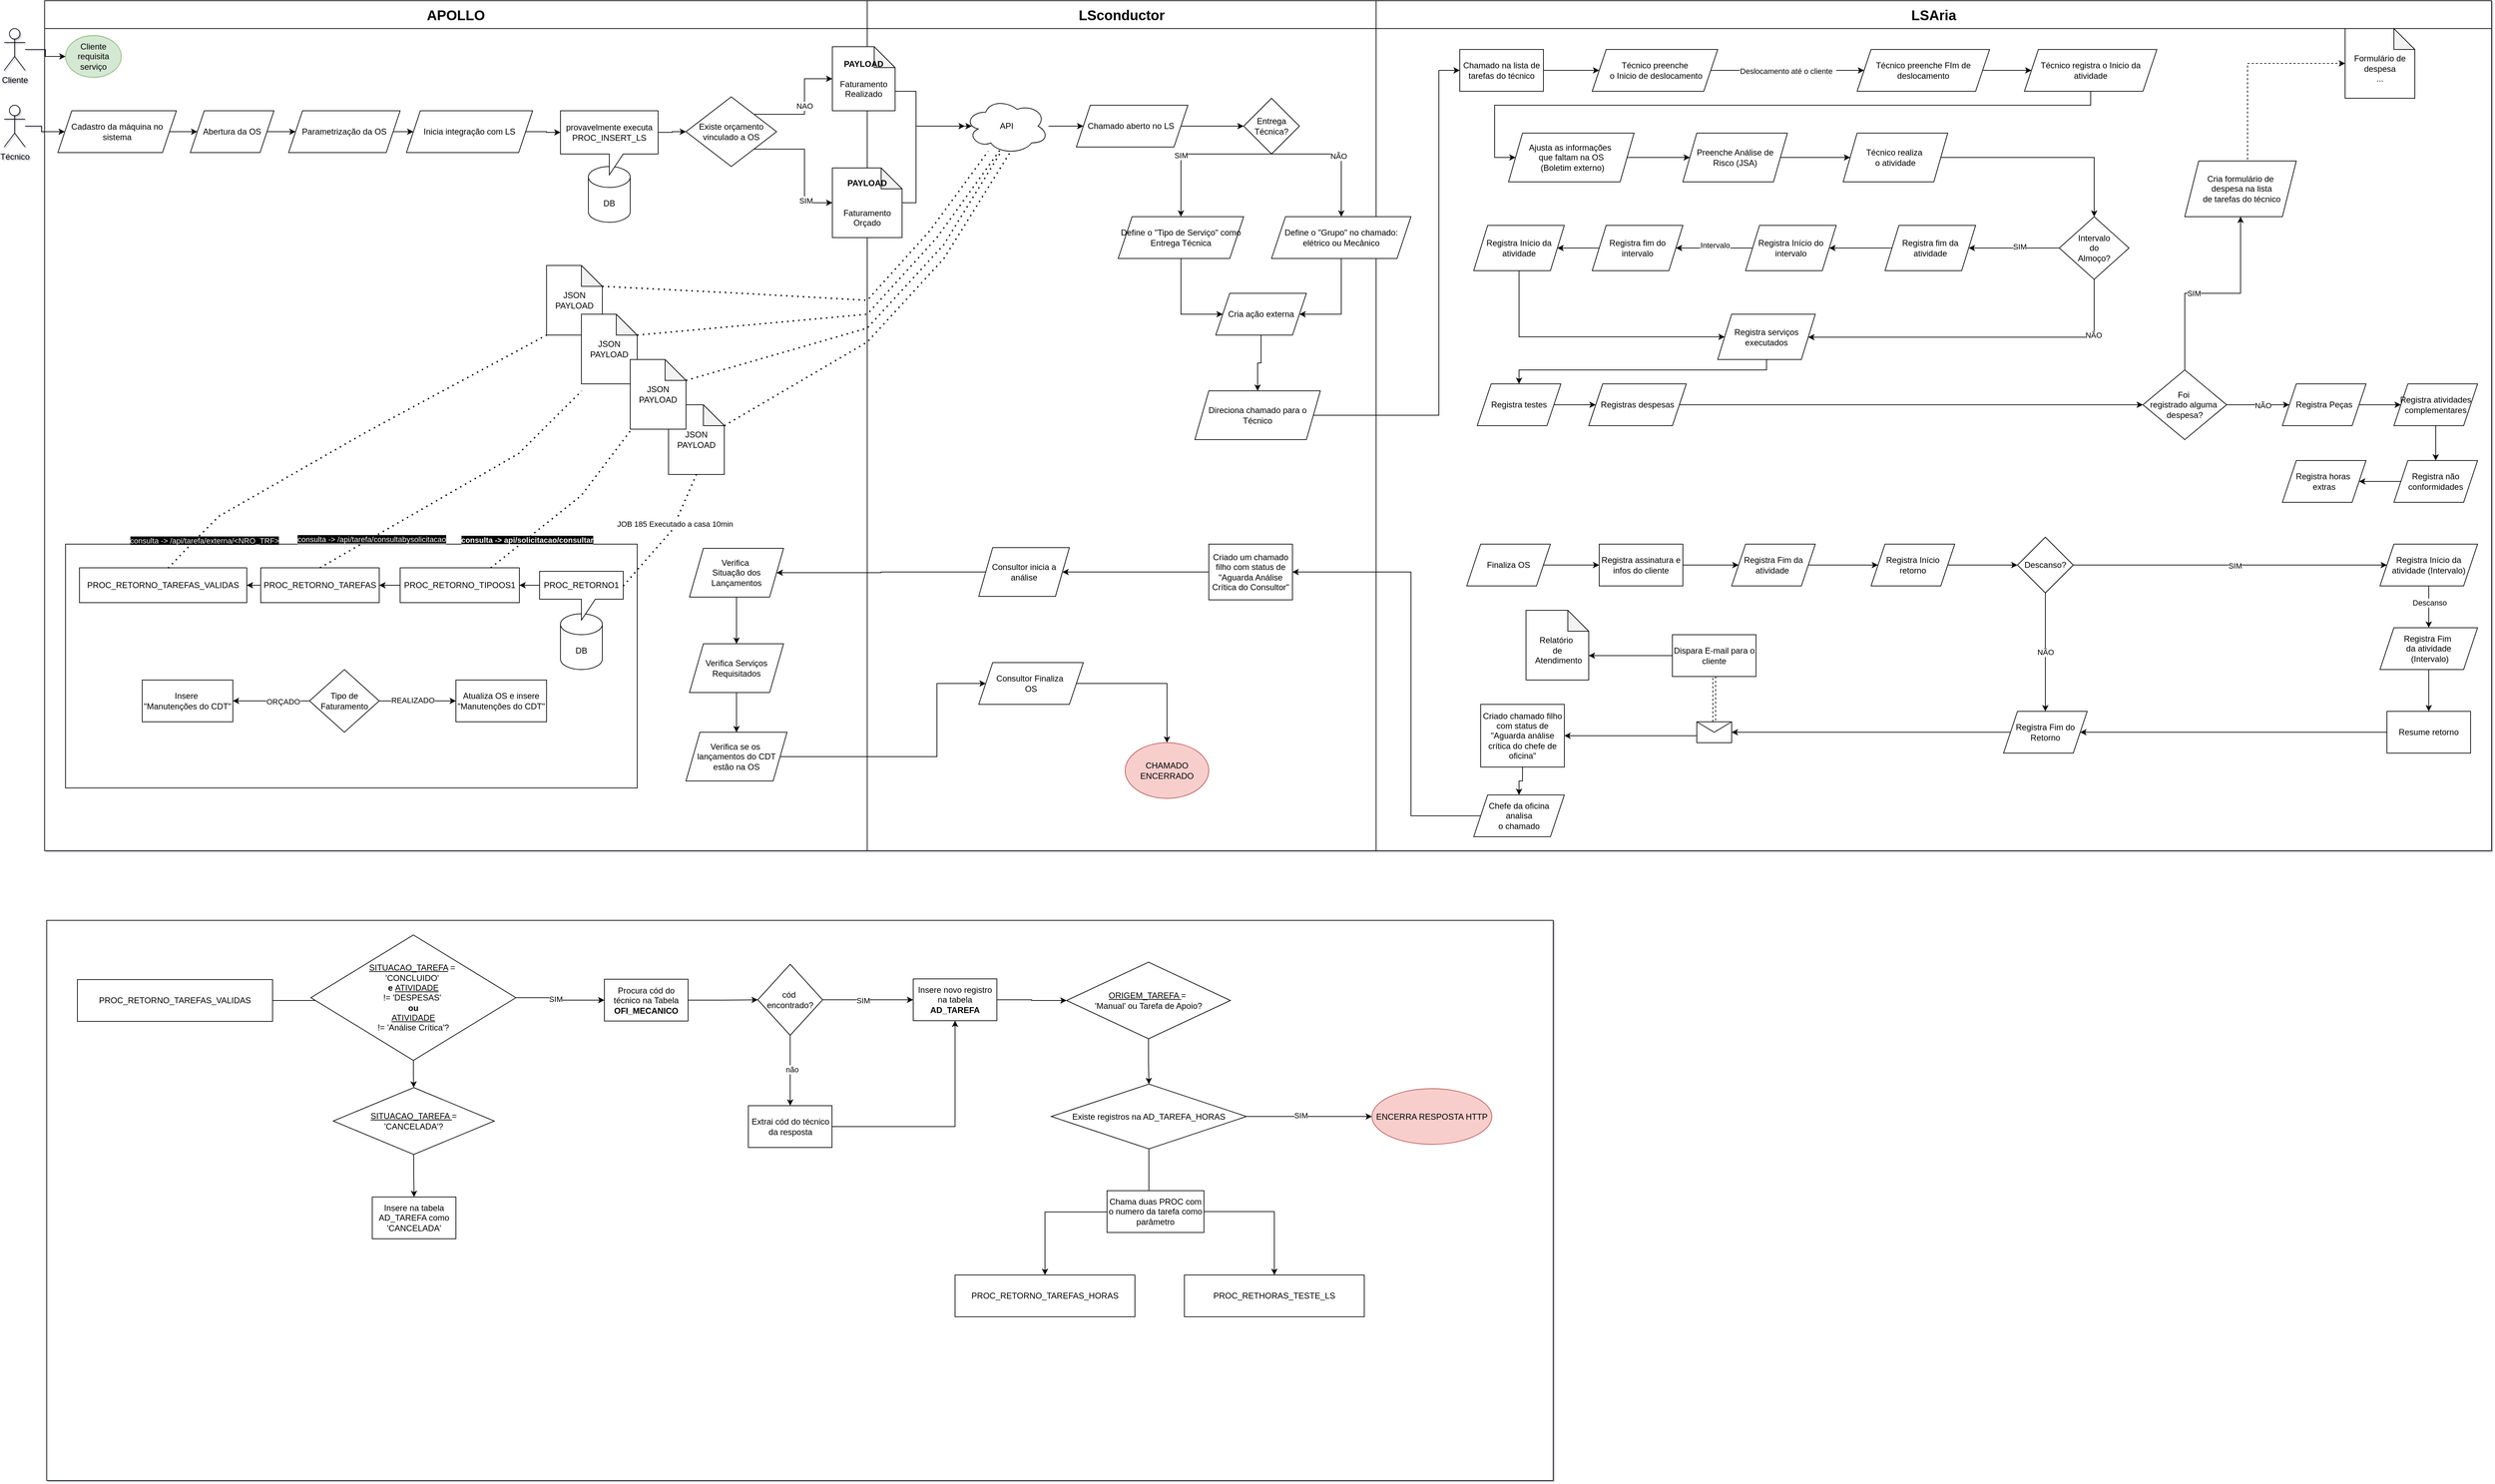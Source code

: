 <mxfile version="24.7.16">
  <diagram id="kgpKYQtTHZ0yAKxKKP6v" name="Page-1">
    <mxGraphModel dx="3786" dy="1633" grid="0" gridSize="10" guides="1" tooltips="1" connect="1" arrows="1" fold="1" page="0" pageScale="1" pageWidth="850" pageHeight="1100" background="none" math="0" shadow="1">
      <root>
        <mxCell id="0" />
        <mxCell id="1" parent="0" />
        <mxCell id="g8-d7cYI87pyoS3PJDl8-52" value="" style="rounded=0;whiteSpace=wrap;html=1;" parent="1" vertex="1">
          <mxGeometry x="-210" y="-792" width="1600" height="1220" as="geometry" />
        </mxCell>
        <mxCell id="g8-d7cYI87pyoS3PJDl8-50" value="" style="rounded=0;whiteSpace=wrap;html=1;" parent="1" vertex="1">
          <mxGeometry x="-1000" y="-792" width="790" height="1220" as="geometry" />
        </mxCell>
        <mxCell id="g8-d7cYI87pyoS3PJDl8-49" value="" style="rounded=0;whiteSpace=wrap;html=1;" parent="1" vertex="1">
          <mxGeometry x="-2120" y="-792" width="1180" height="1220" as="geometry" />
        </mxCell>
        <mxCell id="926gY-Zl9acdLC5khXVz-3" value="&lt;b&gt;&lt;font style=&quot;font-size: 20px;&quot;&gt;APOLLO&lt;/font&gt;&lt;/b&gt;" style="text;html=1;align=center;verticalAlign=middle;whiteSpace=wrap;rounded=0;strokeColor=default;" parent="1" vertex="1">
          <mxGeometry x="-2120" y="-792" width="1180" height="40" as="geometry" />
        </mxCell>
        <mxCell id="926gY-Zl9acdLC5khXVz-4" value="&lt;b&gt;&lt;font style=&quot;font-size: 20px;&quot;&gt;LSconductor&lt;/font&gt;&lt;/b&gt;" style="text;html=1;align=center;verticalAlign=middle;whiteSpace=wrap;rounded=0;strokeColor=default;" parent="1" vertex="1">
          <mxGeometry x="-940" y="-792" width="730" height="40" as="geometry" />
        </mxCell>
        <mxCell id="926gY-Zl9acdLC5khXVz-5" value="&lt;b&gt;&lt;font style=&quot;font-size: 20px;&quot;&gt;LSAria&lt;/font&gt;&lt;/b&gt;" style="text;html=1;align=center;verticalAlign=middle;whiteSpace=wrap;rounded=0;strokeColor=default;" parent="1" vertex="1">
          <mxGeometry x="-210" y="-792" width="1600" height="40" as="geometry" />
        </mxCell>
        <mxCell id="926gY-Zl9acdLC5khXVz-6" value="Cliente requisita&lt;span style=&quot;background-color: rgb(0, 204, 0);&quot;&gt; &lt;/span&gt;serviço" style="ellipse;whiteSpace=wrap;html=1;fillColor=#d5e8d4;strokeColor=#82b366;" parent="1" vertex="1">
          <mxGeometry x="-2090" y="-742" width="80" height="60" as="geometry" />
        </mxCell>
        <mxCell id="926gY-Zl9acdLC5khXVz-10" value="" style="edgeStyle=orthogonalEdgeStyle;rounded=0;orthogonalLoop=1;jettySize=auto;html=1;" parent="1" source="926gY-Zl9acdLC5khXVz-7" target="926gY-Zl9acdLC5khXVz-9" edge="1">
          <mxGeometry relative="1" as="geometry" />
        </mxCell>
        <mxCell id="926gY-Zl9acdLC5khXVz-7" value="&lt;font style=&quot;font-size: 12px;&quot;&gt;Cadastro da máquina no sistema&lt;/font&gt;" style="shape=parallelogram;perimeter=parallelogramPerimeter;whiteSpace=wrap;html=1;fixedSize=1;" parent="1" vertex="1">
          <mxGeometry x="-2101" y="-634" width="170" height="60" as="geometry" />
        </mxCell>
        <mxCell id="926gY-Zl9acdLC5khXVz-9" value="&lt;font style=&quot;font-size: 12px;&quot;&gt;Abertura da OS&lt;/font&gt;" style="shape=parallelogram;perimeter=parallelogramPerimeter;whiteSpace=wrap;html=1;fixedSize=1;" parent="1" vertex="1">
          <mxGeometry x="-1911" y="-634" width="120" height="60" as="geometry" />
        </mxCell>
        <mxCell id="926gY-Zl9acdLC5khXVz-15" value="" style="edgeStyle=orthogonalEdgeStyle;rounded=0;orthogonalLoop=1;jettySize=auto;html=1;" parent="1" source="926gY-Zl9acdLC5khXVz-11" target="926gY-Zl9acdLC5khXVz-14" edge="1">
          <mxGeometry relative="1" as="geometry" />
        </mxCell>
        <mxCell id="926gY-Zl9acdLC5khXVz-11" value="&lt;font style=&quot;font-size: 12px;&quot;&gt;Parametrização da OS&lt;/font&gt;" style="shape=parallelogram;perimeter=parallelogramPerimeter;whiteSpace=wrap;html=1;fixedSize=1;" parent="1" vertex="1">
          <mxGeometry x="-1770" y="-634" width="160" height="60" as="geometry" />
        </mxCell>
        <mxCell id="926gY-Zl9acdLC5khXVz-25" value="" style="edgeStyle=orthogonalEdgeStyle;rounded=0;orthogonalLoop=1;jettySize=auto;html=1;entryX=0;entryY=0;entryDx=0;entryDy=31;entryPerimeter=0;" parent="1" source="926gY-Zl9acdLC5khXVz-14" target="926gY-Zl9acdLC5khXVz-24" edge="1">
          <mxGeometry relative="1" as="geometry" />
        </mxCell>
        <mxCell id="926gY-Zl9acdLC5khXVz-14" value="Inicia integração com LS" style="shape=parallelogram;perimeter=parallelogramPerimeter;whiteSpace=wrap;html=1;fixedSize=1;" parent="1" vertex="1">
          <mxGeometry x="-1601" y="-634" width="181" height="60" as="geometry" />
        </mxCell>
        <mxCell id="926gY-Zl9acdLC5khXVz-19" value="" style="edgeStyle=orthogonalEdgeStyle;rounded=0;orthogonalLoop=1;jettySize=auto;html=1;" parent="1" source="926gY-Zl9acdLC5khXVz-16" target="926gY-Zl9acdLC5khXVz-6" edge="1">
          <mxGeometry relative="1" as="geometry" />
        </mxCell>
        <mxCell id="926gY-Zl9acdLC5khXVz-16" value="Cliente" style="shape=umlActor;verticalLabelPosition=bottom;verticalAlign=top;html=1;outlineConnect=0;" parent="1" vertex="1">
          <mxGeometry x="-2178" y="-752" width="30" height="60" as="geometry" />
        </mxCell>
        <mxCell id="926gY-Zl9acdLC5khXVz-28" value="" style="edgeStyle=orthogonalEdgeStyle;rounded=0;orthogonalLoop=1;jettySize=auto;html=1;" parent="1" source="926gY-Zl9acdLC5khXVz-20" target="926gY-Zl9acdLC5khXVz-7" edge="1">
          <mxGeometry relative="1" as="geometry" />
        </mxCell>
        <mxCell id="926gY-Zl9acdLC5khXVz-20" value="Técnico" style="shape=umlActor;verticalLabelPosition=bottom;verticalAlign=top;html=1;outlineConnect=0;" parent="1" vertex="1">
          <mxGeometry x="-2178" y="-642" width="30" height="60" as="geometry" />
        </mxCell>
        <mxCell id="926gY-Zl9acdLC5khXVz-27" value="" style="edgeStyle=orthogonalEdgeStyle;rounded=0;orthogonalLoop=1;jettySize=auto;html=1;exitX=0;exitY=0;exitDx=130;exitDy=31;exitPerimeter=0;" parent="1" source="926gY-Zl9acdLC5khXVz-24" target="926gY-Zl9acdLC5khXVz-26" edge="1">
          <mxGeometry relative="1" as="geometry" />
        </mxCell>
        <mxCell id="926gY-Zl9acdLC5khXVz-26" value="Existe orçamento vinculado a OS" style="rhombus;whiteSpace=wrap;html=1;" parent="1" vertex="1">
          <mxGeometry x="-1200" y="-654" width="130" height="100" as="geometry" />
        </mxCell>
        <mxCell id="926gY-Zl9acdLC5khXVz-30" value="" style="endArrow=classic;html=1;rounded=0;exitX=1;exitY=0.5;exitDx=0;exitDy=0;entryX=0;entryY=0.5;entryDx=0;entryDy=0;" parent="1" source="926gY-Zl9acdLC5khXVz-9" target="926gY-Zl9acdLC5khXVz-11" edge="1">
          <mxGeometry width="50" height="50" relative="1" as="geometry">
            <mxPoint x="-1420" y="-472" as="sourcePoint" />
            <mxPoint x="-1370" y="-522" as="targetPoint" />
            <Array as="points" />
          </mxGeometry>
        </mxCell>
        <mxCell id="926gY-Zl9acdLC5khXVz-31" value="&lt;b&gt;PAYLOAD&lt;/b&gt;&lt;div&gt;&lt;br&gt;&lt;/div&gt;&lt;div&gt;Faturamento&lt;/div&gt;&lt;div&gt;Realizado&lt;/div&gt;" style="shape=note;whiteSpace=wrap;html=1;backgroundOutline=1;darkOpacity=0.05;" parent="1" vertex="1">
          <mxGeometry x="-990" y="-726" width="90" height="92" as="geometry" />
        </mxCell>
        <mxCell id="926gY-Zl9acdLC5khXVz-43" style="edgeStyle=orthogonalEdgeStyle;rounded=0;orthogonalLoop=1;jettySize=auto;html=1;exitX=0;exitY=0;exitDx=100;exitDy=65;exitPerimeter=0;" parent="1" source="926gY-Zl9acdLC5khXVz-32" edge="1">
          <mxGeometry relative="1" as="geometry">
            <mxPoint x="-790" y="-612" as="targetPoint" />
            <Array as="points">
              <mxPoint x="-890" y="-502" />
              <mxPoint x="-870" y="-502" />
              <mxPoint x="-870" y="-612" />
            </Array>
          </mxGeometry>
        </mxCell>
        <mxCell id="926gY-Zl9acdLC5khXVz-32" value="&lt;b&gt;PAYLOAD&lt;/b&gt;&lt;div&gt;&lt;br&gt;&lt;/div&gt;&lt;div&gt;&lt;br&gt;&lt;/div&gt;&lt;div&gt;Faturamento Orçado&lt;/div&gt;" style="shape=note;whiteSpace=wrap;html=1;backgroundOutline=1;darkOpacity=0.05;" parent="1" vertex="1">
          <mxGeometry x="-990" y="-552" width="100" height="100" as="geometry" />
        </mxCell>
        <mxCell id="926gY-Zl9acdLC5khXVz-33" style="edgeStyle=orthogonalEdgeStyle;rounded=0;orthogonalLoop=1;jettySize=auto;html=1;exitX=1;exitY=0;exitDx=0;exitDy=0;entryX=0;entryY=0.5;entryDx=0;entryDy=0;entryPerimeter=0;" parent="1" source="926gY-Zl9acdLC5khXVz-26" target="926gY-Zl9acdLC5khXVz-31" edge="1">
          <mxGeometry relative="1" as="geometry" />
        </mxCell>
        <mxCell id="926gY-Zl9acdLC5khXVz-35" value="NAO" style="edgeLabel;html=1;align=center;verticalAlign=middle;resizable=0;points=[];" parent="926gY-Zl9acdLC5khXVz-33" vertex="1" connectable="0">
          <mxGeometry x="0.04" relative="1" as="geometry">
            <mxPoint as="offset" />
          </mxGeometry>
        </mxCell>
        <mxCell id="926gY-Zl9acdLC5khXVz-34" style="edgeStyle=orthogonalEdgeStyle;rounded=0;orthogonalLoop=1;jettySize=auto;html=1;exitX=1;exitY=1;exitDx=0;exitDy=0;entryX=0;entryY=0.5;entryDx=0;entryDy=0;entryPerimeter=0;" parent="1" source="926gY-Zl9acdLC5khXVz-26" target="926gY-Zl9acdLC5khXVz-32" edge="1">
          <mxGeometry relative="1" as="geometry" />
        </mxCell>
        <mxCell id="926gY-Zl9acdLC5khXVz-36" value="SIM" style="edgeLabel;html=1;align=center;verticalAlign=middle;resizable=0;points=[];" parent="926gY-Zl9acdLC5khXVz-34" vertex="1" connectable="0">
          <mxGeometry x="0.543" y="2" relative="1" as="geometry">
            <mxPoint as="offset" />
          </mxGeometry>
        </mxCell>
        <mxCell id="926gY-Zl9acdLC5khXVz-45" value="" style="edgeStyle=orthogonalEdgeStyle;rounded=0;orthogonalLoop=1;jettySize=auto;html=1;" parent="1" source="926gY-Zl9acdLC5khXVz-38" target="926gY-Zl9acdLC5khXVz-44" edge="1">
          <mxGeometry relative="1" as="geometry" />
        </mxCell>
        <mxCell id="926gY-Zl9acdLC5khXVz-38" value="API" style="ellipse;shape=cloud;whiteSpace=wrap;html=1;" parent="1" vertex="1">
          <mxGeometry x="-800" y="-652" width="120" height="80" as="geometry" />
        </mxCell>
        <mxCell id="926gY-Zl9acdLC5khXVz-42" style="edgeStyle=orthogonalEdgeStyle;rounded=0;orthogonalLoop=1;jettySize=auto;html=1;exitX=0;exitY=0;exitDx=90;exitDy=61;exitPerimeter=0;" parent="1" source="926gY-Zl9acdLC5khXVz-31" target="926gY-Zl9acdLC5khXVz-38" edge="1">
          <mxGeometry relative="1" as="geometry">
            <mxPoint x="-800" y="-612" as="targetPoint" />
            <Array as="points">
              <mxPoint x="-900" y="-662" />
              <mxPoint x="-870" y="-662" />
              <mxPoint x="-870" y="-612" />
            </Array>
          </mxGeometry>
        </mxCell>
        <mxCell id="926gY-Zl9acdLC5khXVz-52" style="edgeStyle=orthogonalEdgeStyle;rounded=0;orthogonalLoop=1;jettySize=auto;html=1;exitX=1;exitY=0.5;exitDx=0;exitDy=0;entryX=0;entryY=0.5;entryDx=0;entryDy=0;" parent="1" source="926gY-Zl9acdLC5khXVz-44" target="926gY-Zl9acdLC5khXVz-50" edge="1">
          <mxGeometry relative="1" as="geometry" />
        </mxCell>
        <mxCell id="926gY-Zl9acdLC5khXVz-44" value="Chamado aberto no LS&amp;nbsp;" style="shape=parallelogram;perimeter=parallelogramPerimeter;whiteSpace=wrap;html=1;fixedSize=1;" parent="1" vertex="1">
          <mxGeometry x="-640" y="-642" width="160" height="60" as="geometry" />
        </mxCell>
        <mxCell id="926gY-Zl9acdLC5khXVz-60" style="edgeStyle=orthogonalEdgeStyle;rounded=0;orthogonalLoop=1;jettySize=auto;html=1;exitX=0.5;exitY=1;exitDx=0;exitDy=0;entryX=1;entryY=0.5;entryDx=0;entryDy=0;" parent="1" source="926gY-Zl9acdLC5khXVz-46" target="926gY-Zl9acdLC5khXVz-58" edge="1">
          <mxGeometry relative="1" as="geometry">
            <Array as="points">
              <mxPoint x="-260" y="-342" />
            </Array>
          </mxGeometry>
        </mxCell>
        <mxCell id="926gY-Zl9acdLC5khXVz-46" value="Define o &quot;Grupo&quot; no chamado: elétrico ou Mecânico" style="shape=parallelogram;perimeter=parallelogramPerimeter;whiteSpace=wrap;html=1;fixedSize=1;" parent="1" vertex="1">
          <mxGeometry x="-360" y="-482" width="200" height="60" as="geometry" />
        </mxCell>
        <mxCell id="926gY-Zl9acdLC5khXVz-51" style="edgeStyle=orthogonalEdgeStyle;rounded=0;orthogonalLoop=1;jettySize=auto;html=1;exitX=0.5;exitY=1;exitDx=0;exitDy=0;entryX=0.5;entryY=0;entryDx=0;entryDy=0;" parent="1" source="926gY-Zl9acdLC5khXVz-50" target="926gY-Zl9acdLC5khXVz-46" edge="1">
          <mxGeometry relative="1" as="geometry">
            <Array as="points">
              <mxPoint x="-260" y="-572" />
            </Array>
          </mxGeometry>
        </mxCell>
        <mxCell id="926gY-Zl9acdLC5khXVz-54" value="NÃO" style="edgeLabel;html=1;align=center;verticalAlign=middle;resizable=0;points=[];" parent="926gY-Zl9acdLC5khXVz-51" vertex="1" connectable="0">
          <mxGeometry x="-0.284" y="-3" relative="1" as="geometry">
            <mxPoint x="28" as="offset" />
          </mxGeometry>
        </mxCell>
        <mxCell id="926gY-Zl9acdLC5khXVz-56" style="edgeStyle=orthogonalEdgeStyle;rounded=0;orthogonalLoop=1;jettySize=auto;html=1;exitX=0.5;exitY=1;exitDx=0;exitDy=0;entryX=0.5;entryY=0;entryDx=0;entryDy=0;" parent="1" source="926gY-Zl9acdLC5khXVz-50" target="926gY-Zl9acdLC5khXVz-55" edge="1">
          <mxGeometry relative="1" as="geometry">
            <Array as="points">
              <mxPoint x="-490" y="-572" />
            </Array>
            <mxPoint x="-481" y="-512" as="targetPoint" />
          </mxGeometry>
        </mxCell>
        <mxCell id="926gY-Zl9acdLC5khXVz-57" value="SIM" style="edgeLabel;html=1;align=center;verticalAlign=middle;resizable=0;points=[];" parent="926gY-Zl9acdLC5khXVz-56" vertex="1" connectable="0">
          <mxGeometry x="0.303" relative="1" as="geometry">
            <mxPoint y="-12" as="offset" />
          </mxGeometry>
        </mxCell>
        <mxCell id="926gY-Zl9acdLC5khXVz-50" value="Entrega Técnica?" style="rhombus;whiteSpace=wrap;html=1;" parent="1" vertex="1">
          <mxGeometry x="-400" y="-652" width="80" height="80" as="geometry" />
        </mxCell>
        <mxCell id="926gY-Zl9acdLC5khXVz-59" style="edgeStyle=orthogonalEdgeStyle;rounded=0;orthogonalLoop=1;jettySize=auto;html=1;exitX=0.5;exitY=1;exitDx=0;exitDy=0;entryX=0;entryY=0.5;entryDx=0;entryDy=0;" parent="1" source="926gY-Zl9acdLC5khXVz-55" target="926gY-Zl9acdLC5khXVz-58" edge="1">
          <mxGeometry relative="1" as="geometry">
            <Array as="points">
              <mxPoint x="-490" y="-342" />
            </Array>
          </mxGeometry>
        </mxCell>
        <mxCell id="926gY-Zl9acdLC5khXVz-55" value="Define o &quot;Tipo de Serviço&quot; como Entrega Técnica" style="shape=parallelogram;perimeter=parallelogramPerimeter;whiteSpace=wrap;html=1;fixedSize=1;" parent="1" vertex="1">
          <mxGeometry x="-580" y="-482" width="180" height="60" as="geometry" />
        </mxCell>
        <mxCell id="g8-d7cYI87pyoS3PJDl8-2" value="" style="edgeStyle=orthogonalEdgeStyle;rounded=0;orthogonalLoop=1;jettySize=auto;html=1;" parent="1" source="926gY-Zl9acdLC5khXVz-58" target="g8-d7cYI87pyoS3PJDl8-1" edge="1">
          <mxGeometry relative="1" as="geometry" />
        </mxCell>
        <mxCell id="926gY-Zl9acdLC5khXVz-58" value="Cria ação externa" style="shape=parallelogram;perimeter=parallelogramPerimeter;whiteSpace=wrap;html=1;fixedSize=1;" parent="1" vertex="1">
          <mxGeometry x="-440" y="-372" width="130" height="60" as="geometry" />
        </mxCell>
        <mxCell id="g8-d7cYI87pyoS3PJDl8-53" style="edgeStyle=orthogonalEdgeStyle;rounded=0;orthogonalLoop=1;jettySize=auto;html=1;exitX=1;exitY=0.5;exitDx=0;exitDy=0;entryX=0;entryY=0.5;entryDx=0;entryDy=0;" parent="1" source="g8-d7cYI87pyoS3PJDl8-1" target="g8-d7cYI87pyoS3PJDl8-4" edge="1">
          <mxGeometry relative="1" as="geometry">
            <Array as="points">
              <mxPoint x="-120" y="-197" />
              <mxPoint x="-120" y="-692" />
            </Array>
          </mxGeometry>
        </mxCell>
        <mxCell id="g8-d7cYI87pyoS3PJDl8-1" value="Direciona chamado para o Técnico" style="shape=parallelogram;perimeter=parallelogramPerimeter;whiteSpace=wrap;html=1;fixedSize=1;" parent="1" vertex="1">
          <mxGeometry x="-470" y="-232" width="180" height="70" as="geometry" />
        </mxCell>
        <mxCell id="g8-d7cYI87pyoS3PJDl8-7" value="" style="edgeStyle=orthogonalEdgeStyle;rounded=0;orthogonalLoop=1;jettySize=auto;html=1;" parent="1" source="g8-d7cYI87pyoS3PJDl8-4" target="g8-d7cYI87pyoS3PJDl8-6" edge="1">
          <mxGeometry relative="1" as="geometry" />
        </mxCell>
        <mxCell id="g8-d7cYI87pyoS3PJDl8-4" value="Chamado na lista de tarefas do técnico" style="rounded=0;whiteSpace=wrap;html=1;" parent="1" vertex="1">
          <mxGeometry x="-90" y="-722" width="120" height="60" as="geometry" />
        </mxCell>
        <mxCell id="g8-d7cYI87pyoS3PJDl8-9" value="" style="edgeStyle=orthogonalEdgeStyle;rounded=0;orthogonalLoop=1;jettySize=auto;html=1;" parent="1" source="g8-d7cYI87pyoS3PJDl8-6" edge="1">
          <mxGeometry relative="1" as="geometry">
            <mxPoint x="340" y="-692" as="targetPoint" />
          </mxGeometry>
        </mxCell>
        <mxCell id="g8-d7cYI87pyoS3PJDl8-10" value="Deslocamento até o cliente" style="edgeLabel;html=1;align=center;verticalAlign=middle;resizable=0;points=[];" parent="g8-d7cYI87pyoS3PJDl8-9" vertex="1" connectable="0">
          <mxGeometry x="0.566" y="2" relative="1" as="geometry">
            <mxPoint x="53" y="2" as="offset" />
          </mxGeometry>
        </mxCell>
        <mxCell id="g8-d7cYI87pyoS3PJDl8-6" value="Técnico preenche&lt;div&gt;&amp;nbsp;o Inicio de deslocamento&lt;/div&gt;" style="shape=parallelogram;perimeter=parallelogramPerimeter;whiteSpace=wrap;html=1;fixedSize=1;" parent="1" vertex="1">
          <mxGeometry x="100" y="-722" width="180" height="60" as="geometry" />
        </mxCell>
        <mxCell id="g8-d7cYI87pyoS3PJDl8-54" style="edgeStyle=orthogonalEdgeStyle;rounded=0;orthogonalLoop=1;jettySize=auto;html=1;exitX=0.5;exitY=1;exitDx=0;exitDy=0;entryX=0;entryY=0.5;entryDx=0;entryDy=0;" parent="1" source="g8-d7cYI87pyoS3PJDl8-11" target="g8-d7cYI87pyoS3PJDl8-16" edge="1">
          <mxGeometry relative="1" as="geometry">
            <Array as="points">
              <mxPoint x="815" y="-642" />
              <mxPoint x="-40" y="-642" />
              <mxPoint x="-40" y="-567" />
            </Array>
          </mxGeometry>
        </mxCell>
        <mxCell id="g8-d7cYI87pyoS3PJDl8-11" value="Técnico registra o Inicio da atividade" style="shape=parallelogram;perimeter=parallelogramPerimeter;whiteSpace=wrap;html=1;fixedSize=1;" parent="1" vertex="1">
          <mxGeometry x="720" y="-722" width="190" height="60" as="geometry" />
        </mxCell>
        <mxCell id="g8-d7cYI87pyoS3PJDl8-14" style="edgeStyle=orthogonalEdgeStyle;rounded=0;orthogonalLoop=1;jettySize=auto;html=1;exitX=1;exitY=0.5;exitDx=0;exitDy=0;entryX=0;entryY=0.5;entryDx=0;entryDy=0;" parent="1" source="g8-d7cYI87pyoS3PJDl8-12" target="g8-d7cYI87pyoS3PJDl8-11" edge="1">
          <mxGeometry relative="1" as="geometry" />
        </mxCell>
        <mxCell id="g8-d7cYI87pyoS3PJDl8-12" value="Técnico preenche FIm de deslocamento" style="shape=parallelogram;perimeter=parallelogramPerimeter;whiteSpace=wrap;html=1;fixedSize=1;" parent="1" vertex="1">
          <mxGeometry x="480" y="-722" width="190" height="60" as="geometry" />
        </mxCell>
        <mxCell id="g8-d7cYI87pyoS3PJDl8-13" value="" style="endArrow=classic;html=1;rounded=0;entryX=0;entryY=0.5;entryDx=0;entryDy=0;" parent="1" target="g8-d7cYI87pyoS3PJDl8-12" edge="1">
          <mxGeometry width="50" height="50" relative="1" as="geometry">
            <mxPoint x="450" y="-692" as="sourcePoint" />
            <mxPoint x="510" y="-482" as="targetPoint" />
            <Array as="points">
              <mxPoint x="470" y="-692" />
            </Array>
          </mxGeometry>
        </mxCell>
        <mxCell id="g8-d7cYI87pyoS3PJDl8-15" style="edgeStyle=orthogonalEdgeStyle;rounded=0;orthogonalLoop=1;jettySize=auto;html=1;exitX=0.5;exitY=1;exitDx=0;exitDy=0;" parent="1" source="g8-d7cYI87pyoS3PJDl8-11" target="g8-d7cYI87pyoS3PJDl8-11" edge="1">
          <mxGeometry relative="1" as="geometry" />
        </mxCell>
        <mxCell id="g8-d7cYI87pyoS3PJDl8-20" style="edgeStyle=orthogonalEdgeStyle;rounded=0;orthogonalLoop=1;jettySize=auto;html=1;exitX=1;exitY=0.5;exitDx=0;exitDy=0;entryX=0;entryY=0.5;entryDx=0;entryDy=0;" parent="1" source="g8-d7cYI87pyoS3PJDl8-16" target="g8-d7cYI87pyoS3PJDl8-19" edge="1">
          <mxGeometry relative="1" as="geometry" />
        </mxCell>
        <mxCell id="g8-d7cYI87pyoS3PJDl8-16" value="Ajusta as informações&amp;nbsp;&lt;div&gt;que faltam na OS&lt;div&gt;&amp;nbsp;(Boletim externo)&lt;/div&gt;&lt;/div&gt;" style="shape=parallelogram;perimeter=parallelogramPerimeter;whiteSpace=wrap;html=1;fixedSize=1;" parent="1" vertex="1">
          <mxGeometry x="-20" y="-602" width="180" height="70" as="geometry" />
        </mxCell>
        <mxCell id="g8-d7cYI87pyoS3PJDl8-22" value="" style="edgeStyle=orthogonalEdgeStyle;rounded=0;orthogonalLoop=1;jettySize=auto;html=1;" parent="1" source="g8-d7cYI87pyoS3PJDl8-19" target="g8-d7cYI87pyoS3PJDl8-21" edge="1">
          <mxGeometry relative="1" as="geometry" />
        </mxCell>
        <mxCell id="g8-d7cYI87pyoS3PJDl8-19" value="Preenche Análise de Risco&amp;nbsp;&lt;span style=&quot;background-color: initial;&quot;&gt;(JSA)&lt;/span&gt;" style="shape=parallelogram;perimeter=parallelogramPerimeter;whiteSpace=wrap;html=1;fixedSize=1;" parent="1" vertex="1">
          <mxGeometry x="230" y="-602" width="150" height="70" as="geometry" />
        </mxCell>
        <mxCell id="g8-d7cYI87pyoS3PJDl8-24" style="edgeStyle=orthogonalEdgeStyle;rounded=0;orthogonalLoop=1;jettySize=auto;html=1;exitX=1;exitY=0.5;exitDx=0;exitDy=0;entryX=0.5;entryY=0;entryDx=0;entryDy=0;" parent="1" source="g8-d7cYI87pyoS3PJDl8-21" target="g8-d7cYI87pyoS3PJDl8-23" edge="1">
          <mxGeometry relative="1" as="geometry">
            <Array as="points">
              <mxPoint x="820" y="-567" />
            </Array>
          </mxGeometry>
        </mxCell>
        <mxCell id="g8-d7cYI87pyoS3PJDl8-21" value="Técnico realiza&amp;nbsp;&lt;div&gt;o atividade&lt;/div&gt;" style="shape=parallelogram;perimeter=parallelogramPerimeter;whiteSpace=wrap;html=1;fixedSize=1;" parent="1" vertex="1">
          <mxGeometry x="460" y="-602" width="150" height="70" as="geometry" />
        </mxCell>
        <mxCell id="g8-d7cYI87pyoS3PJDl8-26" style="edgeStyle=orthogonalEdgeStyle;rounded=0;orthogonalLoop=1;jettySize=auto;html=1;exitX=0;exitY=0.5;exitDx=0;exitDy=0;entryX=1;entryY=0.5;entryDx=0;entryDy=0;" parent="1" source="g8-d7cYI87pyoS3PJDl8-23" target="g8-d7cYI87pyoS3PJDl8-25" edge="1">
          <mxGeometry relative="1" as="geometry" />
        </mxCell>
        <mxCell id="g8-d7cYI87pyoS3PJDl8-27" value="SIM" style="edgeLabel;html=1;align=center;verticalAlign=middle;resizable=0;points=[];" parent="g8-d7cYI87pyoS3PJDl8-26" vertex="1" connectable="0">
          <mxGeometry x="-0.123" y="-2" relative="1" as="geometry">
            <mxPoint as="offset" />
          </mxGeometry>
        </mxCell>
        <mxCell id="g8-d7cYI87pyoS3PJDl8-38" value="" style="edgeStyle=orthogonalEdgeStyle;rounded=0;orthogonalLoop=1;jettySize=auto;html=1;" parent="1" source="g8-d7cYI87pyoS3PJDl8-23" target="g8-d7cYI87pyoS3PJDl8-37" edge="1">
          <mxGeometry relative="1" as="geometry">
            <Array as="points">
              <mxPoint x="820" y="-309" />
            </Array>
          </mxGeometry>
        </mxCell>
        <mxCell id="g8-d7cYI87pyoS3PJDl8-43" value="NÃO" style="edgeLabel;html=1;align=center;verticalAlign=middle;resizable=0;points=[];" parent="g8-d7cYI87pyoS3PJDl8-38" vertex="1" connectable="0">
          <mxGeometry x="-0.676" y="-1" relative="1" as="geometry">
            <mxPoint as="offset" />
          </mxGeometry>
        </mxCell>
        <mxCell id="g8-d7cYI87pyoS3PJDl8-23" value="Intervalo&lt;div&gt;do&lt;br&gt;&lt;div&gt;Almoço?&lt;/div&gt;&lt;/div&gt;" style="rhombus;whiteSpace=wrap;html=1;" parent="1" vertex="1">
          <mxGeometry x="770" y="-482" width="100" height="90" as="geometry" />
        </mxCell>
        <mxCell id="g8-d7cYI87pyoS3PJDl8-29" value="" style="edgeStyle=orthogonalEdgeStyle;rounded=0;orthogonalLoop=1;jettySize=auto;html=1;" parent="1" source="g8-d7cYI87pyoS3PJDl8-25" target="g8-d7cYI87pyoS3PJDl8-28" edge="1">
          <mxGeometry relative="1" as="geometry" />
        </mxCell>
        <mxCell id="g8-d7cYI87pyoS3PJDl8-25" value="Registra fim da atividade" style="shape=parallelogram;perimeter=parallelogramPerimeter;whiteSpace=wrap;html=1;fixedSize=1;" parent="1" vertex="1">
          <mxGeometry x="520" y="-469.5" width="130" height="65" as="geometry" />
        </mxCell>
        <mxCell id="g8-d7cYI87pyoS3PJDl8-31" value="" style="edgeStyle=orthogonalEdgeStyle;rounded=0;orthogonalLoop=1;jettySize=auto;html=1;" parent="1" source="g8-d7cYI87pyoS3PJDl8-28" target="g8-d7cYI87pyoS3PJDl8-30" edge="1">
          <mxGeometry relative="1" as="geometry" />
        </mxCell>
        <mxCell id="g8-d7cYI87pyoS3PJDl8-32" value="Intervalo" style="edgeLabel;html=1;align=center;verticalAlign=middle;resizable=0;points=[];" parent="g8-d7cYI87pyoS3PJDl8-31" vertex="1" connectable="0">
          <mxGeometry x="-0.02" y="-4" relative="1" as="geometry">
            <mxPoint as="offset" />
          </mxGeometry>
        </mxCell>
        <mxCell id="g8-d7cYI87pyoS3PJDl8-28" value="Registra Início do intervalo" style="shape=parallelogram;perimeter=parallelogramPerimeter;whiteSpace=wrap;html=1;fixedSize=1;" parent="1" vertex="1">
          <mxGeometry x="320" y="-469.5" width="130" height="65" as="geometry" />
        </mxCell>
        <mxCell id="g8-d7cYI87pyoS3PJDl8-34" value="" style="edgeStyle=orthogonalEdgeStyle;rounded=0;orthogonalLoop=1;jettySize=auto;html=1;" parent="1" source="g8-d7cYI87pyoS3PJDl8-30" target="g8-d7cYI87pyoS3PJDl8-33" edge="1">
          <mxGeometry relative="1" as="geometry" />
        </mxCell>
        <mxCell id="g8-d7cYI87pyoS3PJDl8-30" value="Registra fim do intervalo" style="shape=parallelogram;perimeter=parallelogramPerimeter;whiteSpace=wrap;html=1;fixedSize=1;" parent="1" vertex="1">
          <mxGeometry x="100" y="-469.5" width="130" height="65" as="geometry" />
        </mxCell>
        <mxCell id="g8-d7cYI87pyoS3PJDl8-42" style="edgeStyle=orthogonalEdgeStyle;rounded=0;orthogonalLoop=1;jettySize=auto;html=1;exitX=0.5;exitY=1;exitDx=0;exitDy=0;entryX=0;entryY=0.5;entryDx=0;entryDy=0;" parent="1" source="g8-d7cYI87pyoS3PJDl8-33" target="g8-d7cYI87pyoS3PJDl8-37" edge="1">
          <mxGeometry relative="1" as="geometry">
            <Array as="points">
              <mxPoint x="-5" y="-309" />
            </Array>
          </mxGeometry>
        </mxCell>
        <mxCell id="g8-d7cYI87pyoS3PJDl8-33" value="Registra Início da atividade" style="shape=parallelogram;perimeter=parallelogramPerimeter;whiteSpace=wrap;html=1;fixedSize=1;" parent="1" vertex="1">
          <mxGeometry x="-70" y="-469.5" width="130" height="65" as="geometry" />
        </mxCell>
        <mxCell id="g8-d7cYI87pyoS3PJDl8-45" style="edgeStyle=orthogonalEdgeStyle;rounded=0;orthogonalLoop=1;jettySize=auto;html=1;exitX=0.5;exitY=1;exitDx=0;exitDy=0;" parent="1" source="g8-d7cYI87pyoS3PJDl8-37" target="g8-d7cYI87pyoS3PJDl8-44" edge="1">
          <mxGeometry relative="1" as="geometry">
            <Array as="points">
              <mxPoint x="350" y="-262" />
              <mxPoint x="-5" y="-262" />
            </Array>
          </mxGeometry>
        </mxCell>
        <mxCell id="g8-d7cYI87pyoS3PJDl8-37" value="Registra serviços executados" style="shape=parallelogram;perimeter=parallelogramPerimeter;whiteSpace=wrap;html=1;fixedSize=1;" parent="1" vertex="1">
          <mxGeometry x="280" y="-342" width="140" height="65" as="geometry" />
        </mxCell>
        <mxCell id="g8-d7cYI87pyoS3PJDl8-47" style="edgeStyle=orthogonalEdgeStyle;rounded=0;orthogonalLoop=1;jettySize=auto;html=1;exitX=1;exitY=0.5;exitDx=0;exitDy=0;entryX=0;entryY=0.5;entryDx=0;entryDy=0;" parent="1" source="g8-d7cYI87pyoS3PJDl8-44" target="g8-d7cYI87pyoS3PJDl8-46" edge="1">
          <mxGeometry relative="1" as="geometry" />
        </mxCell>
        <mxCell id="g8-d7cYI87pyoS3PJDl8-44" value="Registra testes" style="shape=parallelogram;perimeter=parallelogramPerimeter;whiteSpace=wrap;html=1;fixedSize=1;" parent="1" vertex="1">
          <mxGeometry x="-65" y="-242" width="120" height="60" as="geometry" />
        </mxCell>
        <mxCell id="g8-d7cYI87pyoS3PJDl8-56" style="edgeStyle=orthogonalEdgeStyle;rounded=0;orthogonalLoop=1;jettySize=auto;html=1;exitX=1;exitY=0.5;exitDx=0;exitDy=0;" parent="1" source="g8-d7cYI87pyoS3PJDl8-46" target="g8-d7cYI87pyoS3PJDl8-55" edge="1">
          <mxGeometry relative="1" as="geometry" />
        </mxCell>
        <mxCell id="g8-d7cYI87pyoS3PJDl8-46" value="Registras despesas" style="shape=parallelogram;perimeter=parallelogramPerimeter;whiteSpace=wrap;html=1;fixedSize=1;" parent="1" vertex="1">
          <mxGeometry x="95" y="-242" width="140" height="60" as="geometry" />
        </mxCell>
        <mxCell id="g8-d7cYI87pyoS3PJDl8-58" style="edgeStyle=orthogonalEdgeStyle;rounded=0;orthogonalLoop=1;jettySize=auto;html=1;exitX=0.5;exitY=0;exitDx=0;exitDy=0;entryX=0.5;entryY=1;entryDx=0;entryDy=0;" parent="1" source="g8-d7cYI87pyoS3PJDl8-55" target="g8-d7cYI87pyoS3PJDl8-57" edge="1">
          <mxGeometry relative="1" as="geometry">
            <mxPoint x="990" y="-482" as="targetPoint" />
          </mxGeometry>
        </mxCell>
        <mxCell id="g8-d7cYI87pyoS3PJDl8-59" value="SIM" style="edgeLabel;html=1;align=center;verticalAlign=middle;resizable=0;points=[];" parent="g8-d7cYI87pyoS3PJDl8-58" vertex="1" connectable="0">
          <mxGeometry x="-0.179" relative="1" as="geometry">
            <mxPoint as="offset" />
          </mxGeometry>
        </mxCell>
        <mxCell id="g8-d7cYI87pyoS3PJDl8-64" value="" style="edgeStyle=orthogonalEdgeStyle;rounded=0;orthogonalLoop=1;jettySize=auto;html=1;" parent="1" source="g8-d7cYI87pyoS3PJDl8-55" target="g8-d7cYI87pyoS3PJDl8-63" edge="1">
          <mxGeometry relative="1" as="geometry" />
        </mxCell>
        <mxCell id="g8-d7cYI87pyoS3PJDl8-65" value="NÃO" style="edgeLabel;html=1;align=center;verticalAlign=middle;resizable=0;points=[];" parent="g8-d7cYI87pyoS3PJDl8-64" vertex="1" connectable="0">
          <mxGeometry x="0.156" y="-1" relative="1" as="geometry">
            <mxPoint as="offset" />
          </mxGeometry>
        </mxCell>
        <mxCell id="g8-d7cYI87pyoS3PJDl8-55" value="Foi&amp;nbsp;&lt;div&gt;registrado alguma&amp;nbsp;&lt;div&gt;despesa?&lt;/div&gt;&lt;/div&gt;" style="rhombus;whiteSpace=wrap;html=1;" parent="1" vertex="1">
          <mxGeometry x="890" y="-262" width="120" height="100" as="geometry" />
        </mxCell>
        <mxCell id="g8-d7cYI87pyoS3PJDl8-57" value="Cria formulário de&lt;div&gt;&amp;nbsp;despesa na lista&lt;/div&gt;&lt;div&gt;&amp;nbsp;de tarefas do técnico&lt;/div&gt;" style="shape=parallelogram;perimeter=parallelogramPerimeter;whiteSpace=wrap;html=1;fixedSize=1;" parent="1" vertex="1">
          <mxGeometry x="950" y="-562" width="160" height="80" as="geometry" />
        </mxCell>
        <mxCell id="g8-d7cYI87pyoS3PJDl8-60" value="&lt;div&gt;&lt;br&gt;&lt;/div&gt;Formulário de despesa&lt;div&gt;...&lt;/div&gt;" style="shape=note;whiteSpace=wrap;html=1;backgroundOutline=1;darkOpacity=0.05;" parent="1" vertex="1">
          <mxGeometry x="1180" y="-752" width="100" height="100" as="geometry" />
        </mxCell>
        <mxCell id="g8-d7cYI87pyoS3PJDl8-61" style="edgeStyle=orthogonalEdgeStyle;rounded=0;orthogonalLoop=1;jettySize=auto;html=1;exitX=0.5;exitY=0;exitDx=0;exitDy=0;entryX=0;entryY=0.5;entryDx=0;entryDy=0;entryPerimeter=0;dashed=1;" parent="1" source="g8-d7cYI87pyoS3PJDl8-57" target="g8-d7cYI87pyoS3PJDl8-60" edge="1">
          <mxGeometry relative="1" as="geometry">
            <Array as="points">
              <mxPoint x="1040" y="-562" />
              <mxPoint x="1040" y="-702" />
            </Array>
          </mxGeometry>
        </mxCell>
        <mxCell id="g8-d7cYI87pyoS3PJDl8-69" value="" style="edgeStyle=orthogonalEdgeStyle;rounded=0;orthogonalLoop=1;jettySize=auto;html=1;" parent="1" source="g8-d7cYI87pyoS3PJDl8-63" target="g8-d7cYI87pyoS3PJDl8-68" edge="1">
          <mxGeometry relative="1" as="geometry" />
        </mxCell>
        <mxCell id="g8-d7cYI87pyoS3PJDl8-63" value="Registra Peças" style="shape=parallelogram;perimeter=parallelogramPerimeter;whiteSpace=wrap;html=1;fixedSize=1;" parent="1" vertex="1">
          <mxGeometry x="1090" y="-242" width="120" height="60" as="geometry" />
        </mxCell>
        <mxCell id="g8-d7cYI87pyoS3PJDl8-71" value="" style="edgeStyle=orthogonalEdgeStyle;rounded=0;orthogonalLoop=1;jettySize=auto;html=1;" parent="1" source="g8-d7cYI87pyoS3PJDl8-68" target="g8-d7cYI87pyoS3PJDl8-70" edge="1">
          <mxGeometry relative="1" as="geometry" />
        </mxCell>
        <mxCell id="g8-d7cYI87pyoS3PJDl8-68" value="Registra atividades complementares" style="shape=parallelogram;perimeter=parallelogramPerimeter;whiteSpace=wrap;html=1;fixedSize=1;" parent="1" vertex="1">
          <mxGeometry x="1250" y="-242" width="120" height="60" as="geometry" />
        </mxCell>
        <mxCell id="g8-d7cYI87pyoS3PJDl8-73" value="" style="edgeStyle=orthogonalEdgeStyle;rounded=0;orthogonalLoop=1;jettySize=auto;html=1;" parent="1" source="g8-d7cYI87pyoS3PJDl8-70" target="g8-d7cYI87pyoS3PJDl8-72" edge="1">
          <mxGeometry relative="1" as="geometry" />
        </mxCell>
        <mxCell id="g8-d7cYI87pyoS3PJDl8-70" value="Registra não conformidades" style="shape=parallelogram;perimeter=parallelogramPerimeter;whiteSpace=wrap;html=1;fixedSize=1;" parent="1" vertex="1">
          <mxGeometry x="1250" y="-132" width="120" height="60" as="geometry" />
        </mxCell>
        <mxCell id="g8-d7cYI87pyoS3PJDl8-72" value="Registra horas&amp;nbsp;&lt;div&gt;extras&lt;/div&gt;" style="shape=parallelogram;perimeter=parallelogramPerimeter;whiteSpace=wrap;html=1;fixedSize=1;" parent="1" vertex="1">
          <mxGeometry x="1090" y="-132" width="120" height="60" as="geometry" />
        </mxCell>
        <mxCell id="g8-d7cYI87pyoS3PJDl8-76" value="" style="edgeStyle=orthogonalEdgeStyle;rounded=0;orthogonalLoop=1;jettySize=auto;html=1;" parent="1" source="g8-d7cYI87pyoS3PJDl8-74" target="g8-d7cYI87pyoS3PJDl8-75" edge="1">
          <mxGeometry relative="1" as="geometry" />
        </mxCell>
        <mxCell id="g8-d7cYI87pyoS3PJDl8-74" value="Finaliza OS" style="shape=parallelogram;perimeter=parallelogramPerimeter;whiteSpace=wrap;html=1;fixedSize=1;" parent="1" vertex="1">
          <mxGeometry x="-80" y="-12" width="120" height="60" as="geometry" />
        </mxCell>
        <mxCell id="g8-d7cYI87pyoS3PJDl8-78" value="" style="edgeStyle=orthogonalEdgeStyle;rounded=0;orthogonalLoop=1;jettySize=auto;html=1;" parent="1" source="g8-d7cYI87pyoS3PJDl8-75" target="g8-d7cYI87pyoS3PJDl8-77" edge="1">
          <mxGeometry relative="1" as="geometry" />
        </mxCell>
        <mxCell id="g8-d7cYI87pyoS3PJDl8-75" value="Registra assinatura e infos do cliente" style="whiteSpace=wrap;html=1;" parent="1" vertex="1">
          <mxGeometry x="110" y="-12" width="120" height="60" as="geometry" />
        </mxCell>
        <mxCell id="g8-d7cYI87pyoS3PJDl8-80" value="" style="edgeStyle=orthogonalEdgeStyle;rounded=0;orthogonalLoop=1;jettySize=auto;html=1;" parent="1" source="g8-d7cYI87pyoS3PJDl8-77" target="g8-d7cYI87pyoS3PJDl8-79" edge="1">
          <mxGeometry relative="1" as="geometry" />
        </mxCell>
        <mxCell id="g8-d7cYI87pyoS3PJDl8-77" value="Registra Fim da atividade&amp;nbsp;" style="shape=parallelogram;perimeter=parallelogramPerimeter;whiteSpace=wrap;html=1;fixedSize=1;" parent="1" vertex="1">
          <mxGeometry x="300" y="-12" width="120" height="60" as="geometry" />
        </mxCell>
        <mxCell id="g8-d7cYI87pyoS3PJDl8-82" value="" style="edgeStyle=orthogonalEdgeStyle;rounded=0;orthogonalLoop=1;jettySize=auto;html=1;" parent="1" source="g8-d7cYI87pyoS3PJDl8-79" target="g8-d7cYI87pyoS3PJDl8-81" edge="1">
          <mxGeometry relative="1" as="geometry" />
        </mxCell>
        <mxCell id="g8-d7cYI87pyoS3PJDl8-79" value="Registra Início retorno" style="shape=parallelogram;perimeter=parallelogramPerimeter;whiteSpace=wrap;html=1;fixedSize=1;" parent="1" vertex="1">
          <mxGeometry x="500" y="-12" width="120" height="60" as="geometry" />
        </mxCell>
        <mxCell id="g8-d7cYI87pyoS3PJDl8-84" value="" style="edgeStyle=orthogonalEdgeStyle;rounded=0;orthogonalLoop=1;jettySize=auto;html=1;" parent="1" source="g8-d7cYI87pyoS3PJDl8-81" target="g8-d7cYI87pyoS3PJDl8-83" edge="1">
          <mxGeometry relative="1" as="geometry" />
        </mxCell>
        <mxCell id="g8-d7cYI87pyoS3PJDl8-92" value="SIM" style="edgeLabel;html=1;align=center;verticalAlign=middle;resizable=0;points=[];" parent="g8-d7cYI87pyoS3PJDl8-84" vertex="1" connectable="0">
          <mxGeometry x="0.031" y="-1" relative="1" as="geometry">
            <mxPoint as="offset" />
          </mxGeometry>
        </mxCell>
        <mxCell id="g8-d7cYI87pyoS3PJDl8-93" value="NÃO" style="edgeStyle=orthogonalEdgeStyle;rounded=0;orthogonalLoop=1;jettySize=auto;html=1;exitX=0.5;exitY=1;exitDx=0;exitDy=0;" parent="1" source="g8-d7cYI87pyoS3PJDl8-81" target="g8-d7cYI87pyoS3PJDl8-91" edge="1">
          <mxGeometry relative="1" as="geometry" />
        </mxCell>
        <mxCell id="g8-d7cYI87pyoS3PJDl8-81" value="Descanso?" style="rhombus;whiteSpace=wrap;html=1;" parent="1" vertex="1">
          <mxGeometry x="710" y="-22" width="80" height="80" as="geometry" />
        </mxCell>
        <mxCell id="g8-d7cYI87pyoS3PJDl8-86" value="" style="edgeStyle=orthogonalEdgeStyle;rounded=0;orthogonalLoop=1;jettySize=auto;html=1;" parent="1" source="g8-d7cYI87pyoS3PJDl8-83" target="g8-d7cYI87pyoS3PJDl8-85" edge="1">
          <mxGeometry relative="1" as="geometry" />
        </mxCell>
        <mxCell id="g8-d7cYI87pyoS3PJDl8-87" value="Descanso" style="edgeLabel;html=1;align=center;verticalAlign=middle;resizable=0;points=[];" parent="g8-d7cYI87pyoS3PJDl8-86" vertex="1" connectable="0">
          <mxGeometry x="-0.225" y="1" relative="1" as="geometry">
            <mxPoint as="offset" />
          </mxGeometry>
        </mxCell>
        <mxCell id="g8-d7cYI87pyoS3PJDl8-83" value="Registra Início da atividade (Intervalo)" style="shape=parallelogram;perimeter=parallelogramPerimeter;whiteSpace=wrap;html=1;fixedSize=1;" parent="1" vertex="1">
          <mxGeometry x="1230" y="-12" width="140" height="60" as="geometry" />
        </mxCell>
        <mxCell id="g8-d7cYI87pyoS3PJDl8-90" value="" style="edgeStyle=orthogonalEdgeStyle;rounded=0;orthogonalLoop=1;jettySize=auto;html=1;" parent="1" source="g8-d7cYI87pyoS3PJDl8-85" target="g8-d7cYI87pyoS3PJDl8-89" edge="1">
          <mxGeometry relative="1" as="geometry" />
        </mxCell>
        <mxCell id="g8-d7cYI87pyoS3PJDl8-85" value="Registra Fim&amp;nbsp;&lt;div&gt;da atividade&lt;div&gt;&amp;nbsp;(Intervalo)&lt;/div&gt;&lt;/div&gt;" style="shape=parallelogram;perimeter=parallelogramPerimeter;whiteSpace=wrap;html=1;fixedSize=1;" parent="1" vertex="1">
          <mxGeometry x="1230" y="108" width="140" height="60" as="geometry" />
        </mxCell>
        <mxCell id="g8-d7cYI87pyoS3PJDl8-94" style="edgeStyle=orthogonalEdgeStyle;rounded=0;orthogonalLoop=1;jettySize=auto;html=1;exitX=0;exitY=0.5;exitDx=0;exitDy=0;entryX=1;entryY=0.5;entryDx=0;entryDy=0;" parent="1" source="g8-d7cYI87pyoS3PJDl8-89" target="g8-d7cYI87pyoS3PJDl8-91" edge="1">
          <mxGeometry relative="1" as="geometry" />
        </mxCell>
        <mxCell id="g8-d7cYI87pyoS3PJDl8-89" value="Resume retorno" style="whiteSpace=wrap;html=1;" parent="1" vertex="1">
          <mxGeometry x="1240" y="228" width="120" height="60" as="geometry" />
        </mxCell>
        <mxCell id="g8-d7cYI87pyoS3PJDl8-97" style="edgeStyle=orthogonalEdgeStyle;rounded=0;orthogonalLoop=1;jettySize=auto;html=1;exitX=0;exitY=0.5;exitDx=0;exitDy=0;" parent="1" source="g8-d7cYI87pyoS3PJDl8-91" target="g8-d7cYI87pyoS3PJDl8-96" edge="1">
          <mxGeometry relative="1" as="geometry" />
        </mxCell>
        <mxCell id="g8-d7cYI87pyoS3PJDl8-91" value="Registra Fim do Retorno" style="shape=parallelogram;perimeter=parallelogramPerimeter;whiteSpace=wrap;html=1;fixedSize=1;" parent="1" vertex="1">
          <mxGeometry x="690" y="228" width="120" height="60" as="geometry" />
        </mxCell>
        <mxCell id="g8-d7cYI87pyoS3PJDl8-95" value="Dispara E-mail para o cliente" style="rounded=0;whiteSpace=wrap;html=1;" parent="1" vertex="1">
          <mxGeometry x="215" y="118" width="120" height="60" as="geometry" />
        </mxCell>
        <mxCell id="g8-d7cYI87pyoS3PJDl8-98" style="edgeStyle=orthogonalEdgeStyle;rounded=0;orthogonalLoop=1;jettySize=auto;html=1;exitX=0.5;exitY=0;exitDx=0;exitDy=0;entryX=0.5;entryY=1;entryDx=0;entryDy=0;dashed=1;shape=link;" parent="1" source="g8-d7cYI87pyoS3PJDl8-96" target="g8-d7cYI87pyoS3PJDl8-95" edge="1">
          <mxGeometry relative="1" as="geometry" />
        </mxCell>
        <mxCell id="g8-d7cYI87pyoS3PJDl8-104" style="edgeStyle=orthogonalEdgeStyle;rounded=0;orthogonalLoop=1;jettySize=auto;html=1;exitX=0;exitY=0.5;exitDx=0;exitDy=0;entryX=1;entryY=0.5;entryDx=0;entryDy=0;" parent="1" source="g8-d7cYI87pyoS3PJDl8-96" target="g8-d7cYI87pyoS3PJDl8-103" edge="1">
          <mxGeometry relative="1" as="geometry">
            <Array as="points">
              <mxPoint x="250" y="263" />
            </Array>
          </mxGeometry>
        </mxCell>
        <mxCell id="g8-d7cYI87pyoS3PJDl8-96" value="" style="shape=message;html=1;html=1;outlineConnect=0;labelPosition=center;verticalLabelPosition=bottom;align=center;verticalAlign=top;" parent="1" vertex="1">
          <mxGeometry x="250" y="243" width="50" height="30" as="geometry" />
        </mxCell>
        <mxCell id="g8-d7cYI87pyoS3PJDl8-99" value="&lt;div&gt;&lt;br&gt;&lt;/div&gt;Relatório&amp;nbsp;&lt;div&gt;de&lt;/div&gt;&lt;div&gt;&amp;nbsp;Atendimento&lt;/div&gt;" style="shape=note;whiteSpace=wrap;html=1;backgroundOutline=1;darkOpacity=0.05;" parent="1" vertex="1">
          <mxGeometry x="5" y="83" width="90" height="100" as="geometry" />
        </mxCell>
        <mxCell id="g8-d7cYI87pyoS3PJDl8-101" style="edgeStyle=orthogonalEdgeStyle;rounded=0;orthogonalLoop=1;jettySize=auto;html=1;exitX=0;exitY=0.5;exitDx=0;exitDy=0;entryX=0;entryY=0;entryDx=90;entryDy=65;entryPerimeter=0;" parent="1" source="g8-d7cYI87pyoS3PJDl8-95" target="g8-d7cYI87pyoS3PJDl8-99" edge="1">
          <mxGeometry relative="1" as="geometry" />
        </mxCell>
        <mxCell id="g8-d7cYI87pyoS3PJDl8-106" style="edgeStyle=orthogonalEdgeStyle;rounded=0;orthogonalLoop=1;jettySize=auto;html=1;exitX=0.5;exitY=1;exitDx=0;exitDy=0;entryX=0.5;entryY=0;entryDx=0;entryDy=0;" parent="1" source="g8-d7cYI87pyoS3PJDl8-103" target="g8-d7cYI87pyoS3PJDl8-105" edge="1">
          <mxGeometry relative="1" as="geometry" />
        </mxCell>
        <mxCell id="g8-d7cYI87pyoS3PJDl8-103" value="Criado chamado filho com status de &quot;Aguarda análise crítica do chefe de oficina&quot;" style="rounded=0;whiteSpace=wrap;html=1;" parent="1" vertex="1">
          <mxGeometry x="-60" y="218" width="120" height="90" as="geometry" />
        </mxCell>
        <mxCell id="g8-d7cYI87pyoS3PJDl8-109" style="edgeStyle=orthogonalEdgeStyle;rounded=0;orthogonalLoop=1;jettySize=auto;html=1;exitX=0;exitY=0.5;exitDx=0;exitDy=0;entryX=1;entryY=0.5;entryDx=0;entryDy=0;" parent="1" source="g8-d7cYI87pyoS3PJDl8-105" target="g8-d7cYI87pyoS3PJDl8-108" edge="1">
          <mxGeometry relative="1" as="geometry">
            <Array as="points">
              <mxPoint x="-160" y="378" />
              <mxPoint x="-160" y="28" />
            </Array>
          </mxGeometry>
        </mxCell>
        <mxCell id="g8-d7cYI87pyoS3PJDl8-105" value="Chefe da oficina analisa&lt;div&gt;o chamado&lt;/div&gt;" style="shape=parallelogram;perimeter=parallelogramPerimeter;whiteSpace=wrap;html=1;fixedSize=1;" parent="1" vertex="1">
          <mxGeometry x="-70" y="348" width="130" height="60" as="geometry" />
        </mxCell>
        <mxCell id="g8-d7cYI87pyoS3PJDl8-111" value="" style="edgeStyle=orthogonalEdgeStyle;rounded=0;orthogonalLoop=1;jettySize=auto;html=1;" parent="1" source="g8-d7cYI87pyoS3PJDl8-108" target="g8-d7cYI87pyoS3PJDl8-110" edge="1">
          <mxGeometry relative="1" as="geometry" />
        </mxCell>
        <mxCell id="g8-d7cYI87pyoS3PJDl8-108" value="Criado um chamado filho com status de &quot;Aguarda Análise Crítica do Consultor&quot;" style="rounded=0;whiteSpace=wrap;html=1;" parent="1" vertex="1">
          <mxGeometry x="-450" y="-12" width="120" height="80" as="geometry" />
        </mxCell>
        <mxCell id="g8-d7cYI87pyoS3PJDl8-118" style="edgeStyle=orthogonalEdgeStyle;rounded=0;orthogonalLoop=1;jettySize=auto;html=1;exitX=0;exitY=0.5;exitDx=0;exitDy=0;entryX=1;entryY=0.5;entryDx=0;entryDy=0;" parent="1" source="g8-d7cYI87pyoS3PJDl8-110" target="g8-d7cYI87pyoS3PJDl8-112" edge="1">
          <mxGeometry relative="1" as="geometry" />
        </mxCell>
        <mxCell id="g8-d7cYI87pyoS3PJDl8-110" value="Consultor inicia a análise" style="shape=parallelogram;perimeter=parallelogramPerimeter;whiteSpace=wrap;html=1;fixedSize=1;rounded=0;" parent="1" vertex="1">
          <mxGeometry x="-780" y="-7" width="130" height="70" as="geometry" />
        </mxCell>
        <mxCell id="g8-d7cYI87pyoS3PJDl8-114" value="" style="edgeStyle=orthogonalEdgeStyle;rounded=0;orthogonalLoop=1;jettySize=auto;html=1;" parent="1" source="g8-d7cYI87pyoS3PJDl8-112" target="g8-d7cYI87pyoS3PJDl8-113" edge="1">
          <mxGeometry relative="1" as="geometry" />
        </mxCell>
        <mxCell id="g8-d7cYI87pyoS3PJDl8-112" value="Verifica&amp;nbsp;&lt;div&gt;Situação dos Lançamentos&lt;/div&gt;" style="shape=parallelogram;perimeter=parallelogramPerimeter;whiteSpace=wrap;html=1;fixedSize=1;" parent="1" vertex="1">
          <mxGeometry x="-1195" y="-6" width="135" height="70" as="geometry" />
        </mxCell>
        <mxCell id="g8-d7cYI87pyoS3PJDl8-116" value="" style="edgeStyle=orthogonalEdgeStyle;rounded=0;orthogonalLoop=1;jettySize=auto;html=1;" parent="1" source="g8-d7cYI87pyoS3PJDl8-113" target="g8-d7cYI87pyoS3PJDl8-115" edge="1">
          <mxGeometry relative="1" as="geometry" />
        </mxCell>
        <mxCell id="g8-d7cYI87pyoS3PJDl8-113" value="Verifica Serviços Requisitados" style="shape=parallelogram;perimeter=parallelogramPerimeter;whiteSpace=wrap;html=1;fixedSize=1;" parent="1" vertex="1">
          <mxGeometry x="-1195" y="131" width="135" height="70" as="geometry" />
        </mxCell>
        <mxCell id="g8-d7cYI87pyoS3PJDl8-122" style="edgeStyle=orthogonalEdgeStyle;rounded=0;orthogonalLoop=1;jettySize=auto;html=1;exitX=1;exitY=0.5;exitDx=0;exitDy=0;entryX=0;entryY=0.5;entryDx=0;entryDy=0;" parent="1" source="g8-d7cYI87pyoS3PJDl8-115" target="g8-d7cYI87pyoS3PJDl8-121" edge="1">
          <mxGeometry relative="1" as="geometry">
            <Array as="points">
              <mxPoint x="-840" y="293" />
              <mxPoint x="-840" y="188" />
            </Array>
          </mxGeometry>
        </mxCell>
        <mxCell id="g8-d7cYI87pyoS3PJDl8-115" value="Verifica se os&amp;nbsp;&lt;div&gt;lançamentos do CDT estão na OS&lt;/div&gt;" style="shape=parallelogram;perimeter=parallelogramPerimeter;whiteSpace=wrap;html=1;fixedSize=1;" parent="1" vertex="1">
          <mxGeometry x="-1200" y="258" width="145" height="70" as="geometry" />
        </mxCell>
        <mxCell id="g8-d7cYI87pyoS3PJDl8-124" style="edgeStyle=orthogonalEdgeStyle;rounded=0;orthogonalLoop=1;jettySize=auto;html=1;exitX=1;exitY=0.5;exitDx=0;exitDy=0;entryX=0.5;entryY=0;entryDx=0;entryDy=0;" parent="1" source="g8-d7cYI87pyoS3PJDl8-121" target="g8-d7cYI87pyoS3PJDl8-123" edge="1">
          <mxGeometry relative="1" as="geometry">
            <Array as="points">
              <mxPoint x="-510" y="188" />
            </Array>
          </mxGeometry>
        </mxCell>
        <mxCell id="g8-d7cYI87pyoS3PJDl8-121" value="Consultor&lt;span style=&quot;background-color: initial;&quot;&gt;&amp;nbsp;Finaliza&amp;nbsp;&lt;/span&gt;&lt;div&gt;&lt;div&gt;OS&lt;/div&gt;&lt;/div&gt;" style="shape=parallelogram;perimeter=parallelogramPerimeter;whiteSpace=wrap;html=1;fixedSize=1;" parent="1" vertex="1">
          <mxGeometry x="-780" y="158" width="150" height="60" as="geometry" />
        </mxCell>
        <mxCell id="g8-d7cYI87pyoS3PJDl8-123" value="CHAMADO ENCERRADO" style="ellipse;whiteSpace=wrap;html=1;fillColor=#f8cecc;strokeColor=#b85450;" parent="1" vertex="1">
          <mxGeometry x="-570" y="273" width="120" height="80" as="geometry" />
        </mxCell>
        <mxCell id="g8-d7cYI87pyoS3PJDl8-125" value="" style="rounded=0;whiteSpace=wrap;html=1;" parent="1" vertex="1">
          <mxGeometry x="-2090" y="-12" width="820" height="350" as="geometry" />
        </mxCell>
        <mxCell id="g8-d7cYI87pyoS3PJDl8-126" value="DB" style="shape=cylinder3;whiteSpace=wrap;html=1;boundedLbl=1;backgroundOutline=1;size=15;" parent="1" vertex="1">
          <mxGeometry x="-1380" y="88" width="60" height="80" as="geometry" />
        </mxCell>
        <mxCell id="g8-d7cYI87pyoS3PJDl8-129" style="edgeStyle=orthogonalEdgeStyle;rounded=0;orthogonalLoop=1;jettySize=auto;html=1;exitX=0;exitY=0;exitDx=0;exitDy=20;exitPerimeter=0;" parent="1" source="g8-d7cYI87pyoS3PJDl8-127" target="g8-d7cYI87pyoS3PJDl8-128" edge="1">
          <mxGeometry relative="1" as="geometry" />
        </mxCell>
        <mxCell id="g8-d7cYI87pyoS3PJDl8-127" value="PROC_RETORNO1" style="shape=callout;whiteSpace=wrap;html=1;perimeter=calloutPerimeter;" parent="1" vertex="1">
          <mxGeometry x="-1410" y="27" width="120" height="70" as="geometry" />
        </mxCell>
        <mxCell id="g8-d7cYI87pyoS3PJDl8-131" value="" style="edgeStyle=orthogonalEdgeStyle;rounded=0;orthogonalLoop=1;jettySize=auto;html=1;" parent="1" source="g8-d7cYI87pyoS3PJDl8-128" target="g8-d7cYI87pyoS3PJDl8-130" edge="1">
          <mxGeometry relative="1" as="geometry" />
        </mxCell>
        <mxCell id="g8-d7cYI87pyoS3PJDl8-128" value="PROC_RETORNO_TIPOOS1" style="rounded=0;whiteSpace=wrap;html=1;" parent="1" vertex="1">
          <mxGeometry x="-1610" y="22" width="171" height="50" as="geometry" />
        </mxCell>
        <mxCell id="g8-d7cYI87pyoS3PJDl8-133" value="" style="edgeStyle=orthogonalEdgeStyle;rounded=0;orthogonalLoop=1;jettySize=auto;html=1;" parent="1" source="g8-d7cYI87pyoS3PJDl8-130" target="g8-d7cYI87pyoS3PJDl8-132" edge="1">
          <mxGeometry relative="1" as="geometry" />
        </mxCell>
        <mxCell id="g8-d7cYI87pyoS3PJDl8-130" value="PROC_RETORNO_TAREFAS" style="rounded=0;whiteSpace=wrap;html=1;" parent="1" vertex="1">
          <mxGeometry x="-1810" y="22" width="170" height="50" as="geometry" />
        </mxCell>
        <mxCell id="g8-d7cYI87pyoS3PJDl8-132" value="PROC_RETORNO_TAREFAS_VALIDAS" style="rounded=0;whiteSpace=wrap;html=1;" parent="1" vertex="1">
          <mxGeometry x="-2070" y="22" width="240" height="50" as="geometry" />
        </mxCell>
        <mxCell id="g8-d7cYI87pyoS3PJDl8-137" style="edgeStyle=orthogonalEdgeStyle;rounded=0;orthogonalLoop=1;jettySize=auto;html=1;exitX=0;exitY=0.5;exitDx=0;exitDy=0;entryX=1;entryY=0.5;entryDx=0;entryDy=0;" parent="1" source="g8-d7cYI87pyoS3PJDl8-134" target="g8-d7cYI87pyoS3PJDl8-135" edge="1">
          <mxGeometry relative="1" as="geometry" />
        </mxCell>
        <mxCell id="g8-d7cYI87pyoS3PJDl8-138" value="ORÇADO" style="edgeLabel;html=1;align=center;verticalAlign=middle;resizable=0;points=[];" parent="g8-d7cYI87pyoS3PJDl8-137" vertex="1" connectable="0">
          <mxGeometry x="-0.298" y="1" relative="1" as="geometry">
            <mxPoint as="offset" />
          </mxGeometry>
        </mxCell>
        <mxCell id="g8-d7cYI87pyoS3PJDl8-139" style="edgeStyle=orthogonalEdgeStyle;rounded=0;orthogonalLoop=1;jettySize=auto;html=1;exitX=1;exitY=0.5;exitDx=0;exitDy=0;" parent="1" source="g8-d7cYI87pyoS3PJDl8-134" target="g8-d7cYI87pyoS3PJDl8-136" edge="1">
          <mxGeometry relative="1" as="geometry" />
        </mxCell>
        <mxCell id="g8-d7cYI87pyoS3PJDl8-140" value="REALIZADO" style="edgeLabel;html=1;align=center;verticalAlign=middle;resizable=0;points=[];" parent="g8-d7cYI87pyoS3PJDl8-139" vertex="1" connectable="0">
          <mxGeometry x="-0.131" y="1" relative="1" as="geometry">
            <mxPoint as="offset" />
          </mxGeometry>
        </mxCell>
        <mxCell id="g8-d7cYI87pyoS3PJDl8-134" value="Tipo de Faturamento" style="rhombus;whiteSpace=wrap;html=1;" parent="1" vertex="1">
          <mxGeometry x="-1740" y="168" width="100" height="90" as="geometry" />
        </mxCell>
        <mxCell id="g8-d7cYI87pyoS3PJDl8-135" value="Insere&amp;nbsp;&lt;div&gt;&quot;Manutenções do CDT&quot;&lt;/div&gt;" style="rounded=0;whiteSpace=wrap;html=1;" parent="1" vertex="1">
          <mxGeometry x="-1980" y="183" width="130" height="60" as="geometry" />
        </mxCell>
        <mxCell id="g8-d7cYI87pyoS3PJDl8-136" value="Atualiza OS e insere&lt;div&gt;&quot;Manutenções do CDT&quot;&lt;/div&gt;" style="rounded=0;whiteSpace=wrap;html=1;" parent="1" vertex="1">
          <mxGeometry x="-1530" y="183" width="130" height="60" as="geometry" />
        </mxCell>
        <mxCell id="g8-d7cYI87pyoS3PJDl8-142" value="JSON PAYLOAD" style="shape=note;whiteSpace=wrap;html=1;backgroundOutline=1;darkOpacity=0.05;" parent="1" vertex="1">
          <mxGeometry x="-1400" y="-412" width="80" height="100" as="geometry" />
        </mxCell>
        <mxCell id="g8-d7cYI87pyoS3PJDl8-143" value="JSON PAYLOAD" style="shape=note;whiteSpace=wrap;html=1;backgroundOutline=1;darkOpacity=0.05;" parent="1" vertex="1">
          <mxGeometry x="-1225" y="-212" width="80" height="100" as="geometry" />
        </mxCell>
        <mxCell id="g8-d7cYI87pyoS3PJDl8-144" value="JSON PAYLOAD" style="shape=note;whiteSpace=wrap;html=1;backgroundOutline=1;darkOpacity=0.05;" parent="1" vertex="1">
          <mxGeometry x="-1350" y="-342" width="80" height="100" as="geometry" />
        </mxCell>
        <mxCell id="g8-d7cYI87pyoS3PJDl8-145" value="JSON PAYLOAD" style="shape=note;whiteSpace=wrap;html=1;backgroundOutline=1;darkOpacity=0.05;" parent="1" vertex="1">
          <mxGeometry x="-1280" y="-277" width="80" height="100" as="geometry" />
        </mxCell>
        <mxCell id="g8-d7cYI87pyoS3PJDl8-146" value="" style="endArrow=none;dashed=1;html=1;dashPattern=1 3;strokeWidth=2;rounded=0;entryX=0.5;entryY=1;entryDx=0;entryDy=0;entryPerimeter=0;" parent="1" target="g8-d7cYI87pyoS3PJDl8-143" edge="1">
          <mxGeometry width="50" height="50" relative="1" as="geometry">
            <mxPoint x="-1290" y="48" as="sourcePoint" />
            <mxPoint x="-1240" y="-2" as="targetPoint" />
            <Array as="points">
              <mxPoint x="-1220" y="-32" />
            </Array>
          </mxGeometry>
        </mxCell>
        <mxCell id="g8-d7cYI87pyoS3PJDl8-147" value="JOB 185 Executado a casa 10min" style="edgeLabel;html=1;align=center;verticalAlign=middle;resizable=0;points=[];" parent="g8-d7cYI87pyoS3PJDl8-146" vertex="1" connectable="0">
          <mxGeometry x="0.196" relative="1" as="geometry">
            <mxPoint as="offset" />
          </mxGeometry>
        </mxCell>
        <mxCell id="g8-d7cYI87pyoS3PJDl8-148" value="" style="endArrow=none;dashed=1;html=1;dashPattern=1 3;strokeWidth=2;rounded=0;" parent="1" target="g8-d7cYI87pyoS3PJDl8-145" edge="1">
          <mxGeometry width="50" height="50" relative="1" as="geometry">
            <mxPoint x="-1480" y="22" as="sourcePoint" />
            <mxPoint x="-1430" y="-28" as="targetPoint" />
            <Array as="points">
              <mxPoint x="-1350" y="-82" />
            </Array>
          </mxGeometry>
        </mxCell>
        <mxCell id="g8-d7cYI87pyoS3PJDl8-149" value="&lt;b style=&quot;background-color: rgb(0, 0, 0);&quot;&gt;&lt;font color=&quot;#ffffff&quot;&gt;consulta -&amp;gt; api/solicitacao/consultar&lt;/font&gt;&lt;/b&gt;" style="edgeLabel;html=1;align=center;verticalAlign=middle;resizable=0;points=[];" parent="g8-d7cYI87pyoS3PJDl8-148" vertex="1" connectable="0">
          <mxGeometry x="-0.563" y="2" relative="1" as="geometry">
            <mxPoint x="4" as="offset" />
          </mxGeometry>
        </mxCell>
        <mxCell id="g8-d7cYI87pyoS3PJDl8-150" value="" style="endArrow=none;dashed=1;html=1;dashPattern=1 3;strokeWidth=2;rounded=0;exitX=0.5;exitY=0;exitDx=0;exitDy=0;entryX=0.653;entryY=0.459;entryDx=0;entryDy=0;entryPerimeter=0;" parent="1" source="g8-d7cYI87pyoS3PJDl8-130" target="g8-d7cYI87pyoS3PJDl8-49" edge="1">
          <mxGeometry width="50" height="50" relative="1" as="geometry">
            <mxPoint x="-1580" y="-112" as="sourcePoint" />
            <mxPoint x="-1530" y="-162" as="targetPoint" />
            <Array as="points">
              <mxPoint x="-1440" y="-142" />
            </Array>
          </mxGeometry>
        </mxCell>
        <mxCell id="g8-d7cYI87pyoS3PJDl8-151" value="&lt;font style=&quot;background-color: rgb(0, 0, 0);&quot; color=&quot;#ffffff&quot;&gt;consulta -&amp;gt; /api/tarefa/consultabysolicitacao&lt;/font&gt;" style="edgeLabel;html=1;align=center;verticalAlign=middle;resizable=0;points=[];" parent="g8-d7cYI87pyoS3PJDl8-150" vertex="1" connectable="0">
          <mxGeometry x="-0.631" y="-1" relative="1" as="geometry">
            <mxPoint as="offset" />
          </mxGeometry>
        </mxCell>
        <mxCell id="g8-d7cYI87pyoS3PJDl8-152" value="" style="endArrow=none;dashed=1;html=1;dashPattern=1 3;strokeWidth=2;rounded=0;exitX=0.53;exitY=0.01;exitDx=0;exitDy=0;exitPerimeter=0;entryX=0;entryY=1;entryDx=0;entryDy=0;entryPerimeter=0;" parent="1" source="g8-d7cYI87pyoS3PJDl8-132" target="g8-d7cYI87pyoS3PJDl8-142" edge="1">
          <mxGeometry width="50" height="50" relative="1" as="geometry">
            <mxPoint x="-1580" y="-192" as="sourcePoint" />
            <mxPoint x="-1530" y="-242" as="targetPoint" />
            <Array as="points">
              <mxPoint x="-1910" y="-12" />
              <mxPoint x="-1870" y="-52" />
              <mxPoint x="-1660" y="-172" />
            </Array>
          </mxGeometry>
        </mxCell>
        <mxCell id="g8-d7cYI87pyoS3PJDl8-155" value="&lt;font style=&quot;background-color: rgb(0, 0, 0);&quot; color=&quot;#ffffff&quot;&gt;consulta -&amp;gt; /api/tarefa/externa/&amp;lt;NRO_TRF&amp;gt;&lt;/font&gt;" style="edgeLabel;html=1;align=center;verticalAlign=middle;resizable=0;points=[];" parent="g8-d7cYI87pyoS3PJDl8-152" vertex="1" connectable="0">
          <mxGeometry x="-0.761" y="2" relative="1" as="geometry">
            <mxPoint y="17" as="offset" />
          </mxGeometry>
        </mxCell>
        <mxCell id="g8-d7cYI87pyoS3PJDl8-156" value="" style="endArrow=none;dashed=1;html=1;dashPattern=1 3;strokeWidth=2;rounded=0;exitX=0;exitY=0;exitDx=80;exitDy=30;exitPerimeter=0;" parent="1" source="g8-d7cYI87pyoS3PJDl8-142" target="926gY-Zl9acdLC5khXVz-38" edge="1">
          <mxGeometry width="50" height="50" relative="1" as="geometry">
            <mxPoint x="-1130" y="-292" as="sourcePoint" />
            <mxPoint x="-1080" y="-342" as="targetPoint" />
            <Array as="points">
              <mxPoint x="-1120" y="-372" />
              <mxPoint x="-940" y="-362" />
              <mxPoint x="-850" y="-462" />
            </Array>
          </mxGeometry>
        </mxCell>
        <mxCell id="g8-d7cYI87pyoS3PJDl8-157" value="" style="endArrow=none;dashed=1;html=1;dashPattern=1 3;strokeWidth=2;rounded=0;entryX=0.437;entryY=0.895;entryDx=0;entryDy=0;entryPerimeter=0;exitX=0;exitY=0;exitDx=80;exitDy=30;exitPerimeter=0;" parent="1" source="g8-d7cYI87pyoS3PJDl8-144" target="926gY-Zl9acdLC5khXVz-38" edge="1">
          <mxGeometry width="50" height="50" relative="1" as="geometry">
            <mxPoint x="-1280" y="-326" as="sourcePoint" />
            <mxPoint x="-950" y="-302" as="targetPoint" />
            <Array as="points">
              <mxPoint x="-940" y="-342" />
              <mxPoint x="-840" y="-452" />
            </Array>
          </mxGeometry>
        </mxCell>
        <mxCell id="g8-d7cYI87pyoS3PJDl8-158" value="" style="endArrow=none;dashed=1;html=1;dashPattern=1 3;strokeWidth=2;rounded=0;exitX=0;exitY=0;exitDx=80;exitDy=30;exitPerimeter=0;" parent="1" source="g8-d7cYI87pyoS3PJDl8-145" edge="1">
          <mxGeometry width="50" height="50" relative="1" as="geometry">
            <mxPoint x="-1200" y="-262" as="sourcePoint" />
            <mxPoint x="-750" y="-572" as="targetPoint" />
            <Array as="points">
              <mxPoint x="-940" y="-322" />
              <mxPoint x="-830" y="-442" />
            </Array>
          </mxGeometry>
        </mxCell>
        <mxCell id="g8-d7cYI87pyoS3PJDl8-160" value="DB" style="shape=cylinder3;whiteSpace=wrap;html=1;boundedLbl=1;backgroundOutline=1;size=15;" parent="1" vertex="1">
          <mxGeometry x="-1340" y="-554" width="60" height="80" as="geometry" />
        </mxCell>
        <mxCell id="g8-d7cYI87pyoS3PJDl8-159" value="" style="endArrow=none;dashed=1;html=1;dashPattern=1 3;strokeWidth=2;rounded=0;exitX=0;exitY=0;exitDx=80;exitDy=30;exitPerimeter=0;entryX=0.55;entryY=0.95;entryDx=0;entryDy=0;entryPerimeter=0;" parent="1" source="g8-d7cYI87pyoS3PJDl8-143" target="926gY-Zl9acdLC5khXVz-38" edge="1">
          <mxGeometry width="50" height="50" relative="1" as="geometry">
            <mxPoint x="-1160" y="-196" as="sourcePoint" />
            <mxPoint x="-940" y="-292" as="targetPoint" />
            <Array as="points">
              <mxPoint x="-940" y="-302" />
              <mxPoint x="-830" y="-422" />
            </Array>
          </mxGeometry>
        </mxCell>
        <mxCell id="926gY-Zl9acdLC5khXVz-24" value="provavelmente executa PROC_INSERT_LS" style="shape=callout;whiteSpace=wrap;html=1;perimeter=calloutPerimeter;" parent="1" vertex="1">
          <mxGeometry x="-1380" y="-634" width="140" height="92" as="geometry" />
        </mxCell>
        <mxCell id="6BKa1wCHwilwv4ueQkHw-9" value="" style="rounded=0;whiteSpace=wrap;html=1;shadow=0;" parent="1" vertex="1">
          <mxGeometry x="-2117" y="528" width="2161" height="804" as="geometry" />
        </mxCell>
        <mxCell id="6BKa1wCHwilwv4ueQkHw-12" value="" style="edgeStyle=orthogonalEdgeStyle;rounded=0;orthogonalLoop=1;jettySize=auto;html=1;" parent="1" source="6BKa1wCHwilwv4ueQkHw-10" edge="1">
          <mxGeometry relative="1" as="geometry">
            <mxPoint x="-1713" y="643" as="targetPoint" />
          </mxGeometry>
        </mxCell>
        <mxCell id="6BKa1wCHwilwv4ueQkHw-10" value="PROC_RETORNO_TAREFAS_VALIDAS" style="rounded=0;whiteSpace=wrap;html=1;" parent="1" vertex="1">
          <mxGeometry x="-2073" y="613" width="280" height="60" as="geometry" />
        </mxCell>
        <mxCell id="6BKa1wCHwilwv4ueQkHw-15" value="" style="edgeStyle=orthogonalEdgeStyle;rounded=0;orthogonalLoop=1;jettySize=auto;html=1;" parent="1" source="6BKa1wCHwilwv4ueQkHw-13" target="6BKa1wCHwilwv4ueQkHw-14" edge="1">
          <mxGeometry relative="1" as="geometry" />
        </mxCell>
        <mxCell id="6BKa1wCHwilwv4ueQkHw-16" value="SIM" style="edgeLabel;html=1;align=center;verticalAlign=middle;resizable=0;points=[];" parent="6BKa1wCHwilwv4ueQkHw-15" vertex="1" connectable="0">
          <mxGeometry x="-0.129" y="-2" relative="1" as="geometry">
            <mxPoint as="offset" />
          </mxGeometry>
        </mxCell>
        <mxCell id="6BKa1wCHwilwv4ueQkHw-18" value="" style="edgeStyle=orthogonalEdgeStyle;rounded=0;orthogonalLoop=1;jettySize=auto;html=1;" parent="1" source="6BKa1wCHwilwv4ueQkHw-13" target="6BKa1wCHwilwv4ueQkHw-28" edge="1">
          <mxGeometry relative="1" as="geometry">
            <mxPoint x="-1589" y="800" as="targetPoint" />
          </mxGeometry>
        </mxCell>
        <mxCell id="6BKa1wCHwilwv4ueQkHw-13" value="&lt;u&gt;SITUACAO_TAREFA&lt;/u&gt; =&amp;nbsp;&lt;div&gt;&#39;CONCLUIDO&#39;&amp;nbsp;&lt;/div&gt;&lt;div&gt;&lt;b&gt;e &lt;/b&gt;&lt;u&gt;ATIVIDADE&lt;/u&gt;&lt;/div&gt;&lt;div&gt;&lt;span style=&quot;background-color: initial;&quot;&gt;!= &#39;DESPESAS&#39;&amp;nbsp;&lt;/span&gt;&lt;/div&gt;&lt;div&gt;&lt;span style=&quot;background-color: initial;&quot;&gt;&lt;b&gt;ou&lt;/b&gt;&lt;/span&gt;&lt;/div&gt;&lt;div&gt;&lt;span style=&quot;background-color: initial;&quot;&gt;&lt;u&gt;ATIVIDADE&lt;/u&gt;&lt;/span&gt;&lt;/div&gt;&lt;div&gt;&lt;span style=&quot;background-color: initial;&quot;&gt;&lt;b&gt;&lt;/b&gt;!= &#39;Análise Crítica&#39;?&lt;/span&gt;&lt;/div&gt;" style="rhombus;whiteSpace=wrap;html=1;" parent="1" vertex="1">
          <mxGeometry x="-1738" y="549" width="294" height="180" as="geometry" />
        </mxCell>
        <mxCell id="6BKa1wCHwilwv4ueQkHw-20" value="" style="edgeStyle=orthogonalEdgeStyle;rounded=0;orthogonalLoop=1;jettySize=auto;html=1;" parent="1" source="6BKa1wCHwilwv4ueQkHw-14" target="6BKa1wCHwilwv4ueQkHw-19" edge="1">
          <mxGeometry relative="1" as="geometry" />
        </mxCell>
        <mxCell id="6BKa1wCHwilwv4ueQkHw-14" value="Procura cód do técnico na Tabela &lt;b&gt;OFI_MECANICO&lt;/b&gt;" style="whiteSpace=wrap;html=1;" parent="1" vertex="1">
          <mxGeometry x="-1317" y="612.5" width="120" height="60" as="geometry" />
        </mxCell>
        <mxCell id="6BKa1wCHwilwv4ueQkHw-17" value="Insere na tabela AD_TAREFA como &#39;CANCELADA&#39;" style="whiteSpace=wrap;html=1;" parent="1" vertex="1">
          <mxGeometry x="-1650" y="925" width="120" height="60" as="geometry" />
        </mxCell>
        <mxCell id="6BKa1wCHwilwv4ueQkHw-22" value="" style="edgeStyle=orthogonalEdgeStyle;rounded=0;orthogonalLoop=1;jettySize=auto;html=1;" parent="1" source="6BKa1wCHwilwv4ueQkHw-19" target="6BKa1wCHwilwv4ueQkHw-21" edge="1">
          <mxGeometry relative="1" as="geometry" />
        </mxCell>
        <mxCell id="6BKa1wCHwilwv4ueQkHw-23" value="não" style="edgeLabel;html=1;align=center;verticalAlign=middle;resizable=0;points=[];" parent="6BKa1wCHwilwv4ueQkHw-22" vertex="1" connectable="0">
          <mxGeometry x="-0.03" y="2" relative="1" as="geometry">
            <mxPoint as="offset" />
          </mxGeometry>
        </mxCell>
        <mxCell id="6BKa1wCHwilwv4ueQkHw-26" style="edgeStyle=orthogonalEdgeStyle;rounded=0;orthogonalLoop=1;jettySize=auto;html=1;exitX=1;exitY=0.5;exitDx=0;exitDy=0;entryX=0;entryY=0.5;entryDx=0;entryDy=0;" parent="1" source="6BKa1wCHwilwv4ueQkHw-19" target="6BKa1wCHwilwv4ueQkHw-24" edge="1">
          <mxGeometry relative="1" as="geometry" />
        </mxCell>
        <mxCell id="6BKa1wCHwilwv4ueQkHw-27" value="SIM" style="edgeLabel;html=1;align=center;verticalAlign=middle;resizable=0;points=[];" parent="6BKa1wCHwilwv4ueQkHw-26" vertex="1" connectable="0">
          <mxGeometry x="-0.117" y="-1" relative="1" as="geometry">
            <mxPoint as="offset" />
          </mxGeometry>
        </mxCell>
        <mxCell id="6BKa1wCHwilwv4ueQkHw-19" value="cód&amp;nbsp;&lt;div&gt;encontrado?&lt;/div&gt;" style="rhombus;whiteSpace=wrap;html=1;" parent="1" vertex="1">
          <mxGeometry x="-1097" y="591" width="93" height="102" as="geometry" />
        </mxCell>
        <mxCell id="6BKa1wCHwilwv4ueQkHw-25" value="" style="edgeStyle=orthogonalEdgeStyle;rounded=0;orthogonalLoop=1;jettySize=auto;html=1;" parent="1" source="6BKa1wCHwilwv4ueQkHw-21" target="6BKa1wCHwilwv4ueQkHw-24" edge="1">
          <mxGeometry relative="1" as="geometry" />
        </mxCell>
        <mxCell id="6BKa1wCHwilwv4ueQkHw-21" value="Extrai cód do técnico da resposta" style="whiteSpace=wrap;html=1;" parent="1" vertex="1">
          <mxGeometry x="-1110.5" y="794" width="120" height="60" as="geometry" />
        </mxCell>
        <mxCell id="6BKa1wCHwilwv4ueQkHw-31" value="" style="edgeStyle=orthogonalEdgeStyle;rounded=0;orthogonalLoop=1;jettySize=auto;html=1;" parent="1" source="6BKa1wCHwilwv4ueQkHw-24" target="6BKa1wCHwilwv4ueQkHw-30" edge="1">
          <mxGeometry relative="1" as="geometry" />
        </mxCell>
        <mxCell id="6BKa1wCHwilwv4ueQkHw-24" value="Insere novo registro na tabela &lt;b&gt;AD_TAREFA&lt;/b&gt;" style="whiteSpace=wrap;html=1;" parent="1" vertex="1">
          <mxGeometry x="-874" y="612" width="120" height="60" as="geometry" />
        </mxCell>
        <mxCell id="6BKa1wCHwilwv4ueQkHw-29" value="" style="edgeStyle=orthogonalEdgeStyle;rounded=0;orthogonalLoop=1;jettySize=auto;html=1;" parent="1" source="6BKa1wCHwilwv4ueQkHw-28" target="6BKa1wCHwilwv4ueQkHw-17" edge="1">
          <mxGeometry relative="1" as="geometry" />
        </mxCell>
        <mxCell id="6BKa1wCHwilwv4ueQkHw-28" value="&lt;u&gt;SITUACAO_TAREFA &lt;/u&gt;=&lt;div&gt;&#39;CANCELADA&#39;?&lt;/div&gt;" style="rhombus;whiteSpace=wrap;html=1;" parent="1" vertex="1">
          <mxGeometry x="-1706" y="768" width="231" height="96" as="geometry" />
        </mxCell>
        <mxCell id="6BKa1wCHwilwv4ueQkHw-33" value="" style="edgeStyle=orthogonalEdgeStyle;rounded=0;orthogonalLoop=1;jettySize=auto;html=1;" parent="1" source="6BKa1wCHwilwv4ueQkHw-30" target="6BKa1wCHwilwv4ueQkHw-34" edge="1">
          <mxGeometry relative="1" as="geometry">
            <mxPoint x="-536.5" y="803.0" as="targetPoint" />
          </mxGeometry>
        </mxCell>
        <mxCell id="6BKa1wCHwilwv4ueQkHw-30" value="&lt;u&gt;ORIGEM_TAREFA &lt;/u&gt;=&amp;nbsp;&lt;div&gt;&#39;Manual&#39; ou Tarefa de Apoio?&lt;/div&gt;" style="rhombus;whiteSpace=wrap;html=1;" parent="1" vertex="1">
          <mxGeometry x="-654" y="588" width="235" height="110" as="geometry" />
        </mxCell>
        <mxCell id="6BKa1wCHwilwv4ueQkHw-36" value="" style="edgeStyle=orthogonalEdgeStyle;rounded=0;orthogonalLoop=1;jettySize=auto;html=1;" parent="1" source="6BKa1wCHwilwv4ueQkHw-34" target="6BKa1wCHwilwv4ueQkHw-35" edge="1">
          <mxGeometry relative="1" as="geometry" />
        </mxCell>
        <mxCell id="6BKa1wCHwilwv4ueQkHw-37" value="SIM" style="edgeLabel;html=1;align=center;verticalAlign=middle;resizable=0;points=[];" parent="6BKa1wCHwilwv4ueQkHw-36" vertex="1" connectable="0">
          <mxGeometry x="-0.131" y="2" relative="1" as="geometry">
            <mxPoint as="offset" />
          </mxGeometry>
        </mxCell>
        <mxCell id="6BKa1wCHwilwv4ueQkHw-39" value="" style="edgeStyle=orthogonalEdgeStyle;rounded=0;orthogonalLoop=1;jettySize=auto;html=1;" parent="1" source="6BKa1wCHwilwv4ueQkHw-34" target="6BKa1wCHwilwv4ueQkHw-38" edge="1">
          <mxGeometry relative="1" as="geometry" />
        </mxCell>
        <mxCell id="6BKa1wCHwilwv4ueQkHw-42" style="edgeStyle=orthogonalEdgeStyle;rounded=0;orthogonalLoop=1;jettySize=auto;html=1;exitX=1;exitY=0.5;exitDx=0;exitDy=0;" parent="1" source="6BKa1wCHwilwv4ueQkHw-44" target="6BKa1wCHwilwv4ueQkHw-40" edge="1">
          <mxGeometry relative="1" as="geometry" />
        </mxCell>
        <mxCell id="6BKa1wCHwilwv4ueQkHw-34" value="Existe registros na AD_TAREFA_HORAS" style="rhombus;whiteSpace=wrap;html=1;" parent="1" vertex="1">
          <mxGeometry x="-676" y="763" width="280" height="93" as="geometry" />
        </mxCell>
        <mxCell id="6BKa1wCHwilwv4ueQkHw-35" value="ENCERRA RESPOSTA HTTP" style="ellipse;whiteSpace=wrap;html=1;fillColor=#f8cecc;strokeColor=#b85450;" parent="1" vertex="1">
          <mxGeometry x="-216" y="769.5" width="172" height="80" as="geometry" />
        </mxCell>
        <mxCell id="6BKa1wCHwilwv4ueQkHw-38" value="PROC_RETORNO_TAREFAS_HORAS" style="whiteSpace=wrap;html=1;" parent="1" vertex="1">
          <mxGeometry x="-814" y="1037" width="258" height="60" as="geometry" />
        </mxCell>
        <mxCell id="6BKa1wCHwilwv4ueQkHw-40" value="PROC_RETHORAS_TESTE_LS" style="whiteSpace=wrap;html=1;" parent="1" vertex="1">
          <mxGeometry x="-485" y="1037" width="258" height="60" as="geometry" />
        </mxCell>
        <mxCell id="6BKa1wCHwilwv4ueQkHw-44" value="Chama duas PROC com o numero da tarefa como parâmetro" style="rounded=0;whiteSpace=wrap;html=1;" parent="1" vertex="1">
          <mxGeometry x="-596" y="916" width="139" height="60" as="geometry" />
        </mxCell>
      </root>
    </mxGraphModel>
  </diagram>
</mxfile>
